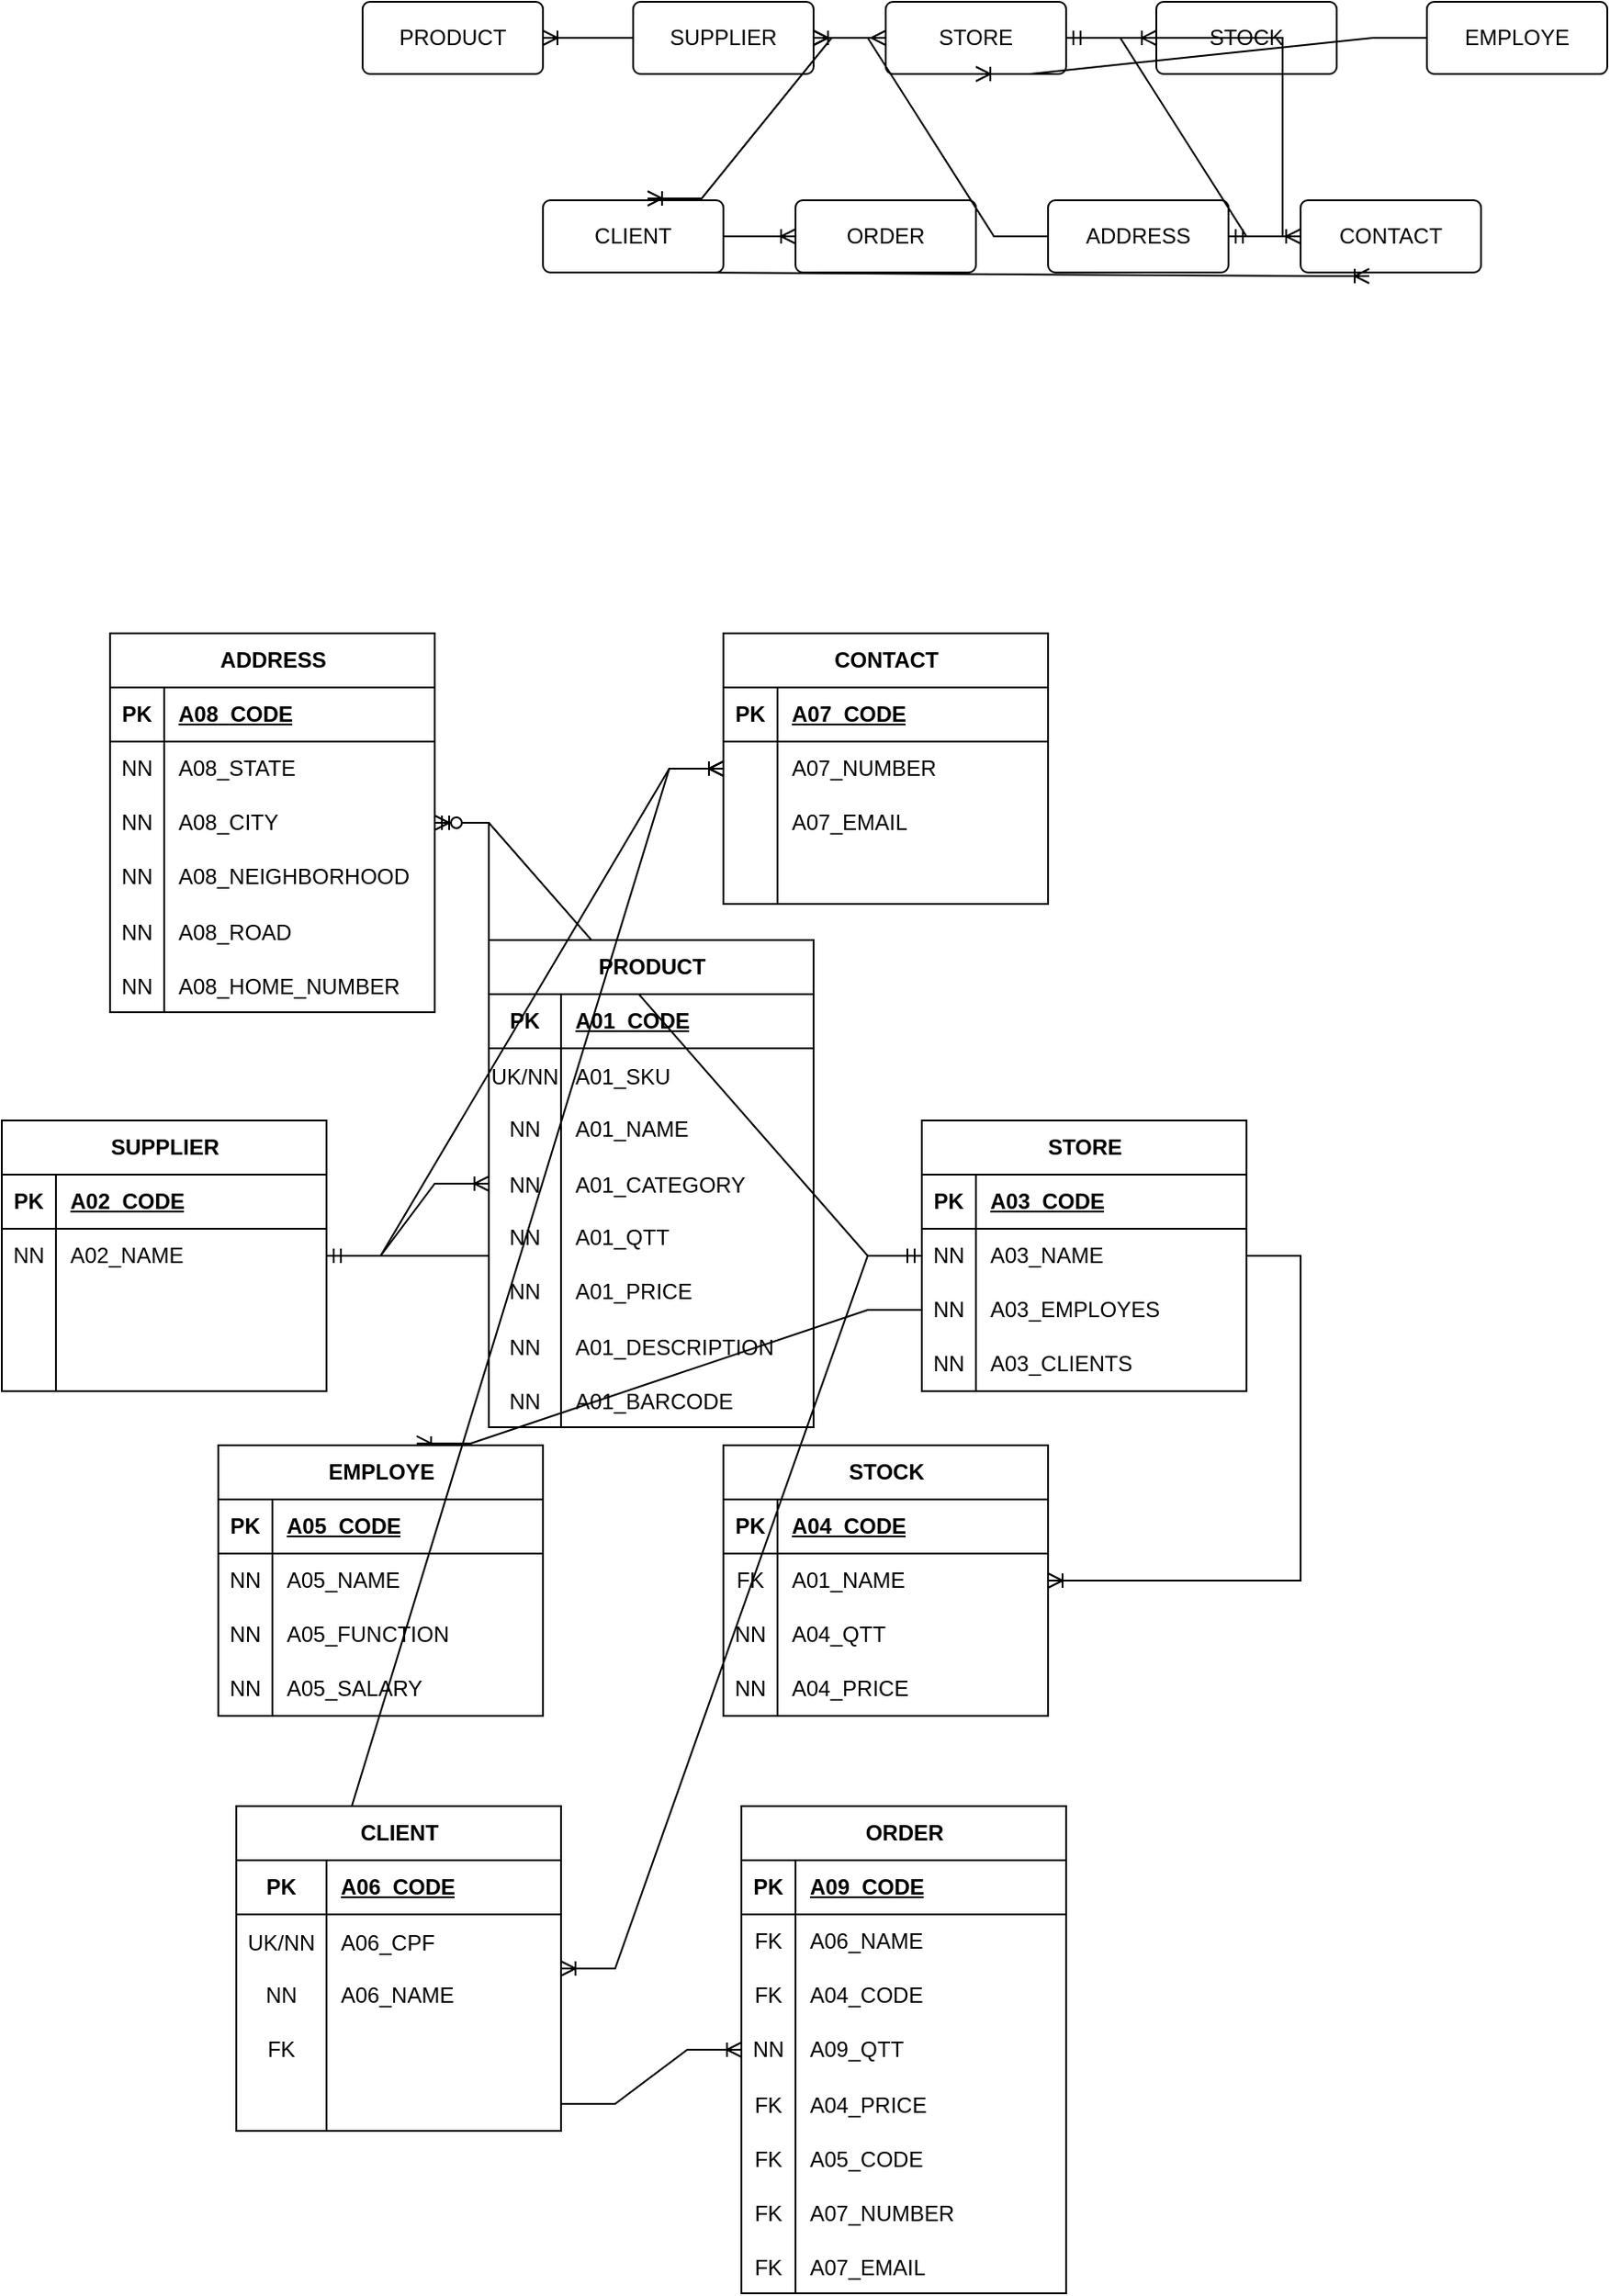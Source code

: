 <mxfile version="22.0.4" type="github">
  <diagram name="Página-1" id="XyE05Acf0DBpwoxp0v-W">
    <mxGraphModel dx="1781" dy="578" grid="1" gridSize="10" guides="1" tooltips="1" connect="1" arrows="1" fold="1" page="1" pageScale="1" pageWidth="827" pageHeight="1169" math="0" shadow="0">
      <root>
        <mxCell id="0" />
        <mxCell id="1" parent="0" />
        <mxCell id="tv2AQJMBTx2ydu_xVkjJ-11" value="ADDRESS" style="rounded=1;arcSize=10;whiteSpace=wrap;html=1;align=center;" parent="1" vertex="1">
          <mxGeometry x="230" y="200" width="100" height="40" as="geometry" />
        </mxCell>
        <mxCell id="tv2AQJMBTx2ydu_xVkjJ-12" value="CONTACT" style="rounded=1;arcSize=10;whiteSpace=wrap;html=1;align=center;" parent="1" vertex="1">
          <mxGeometry x="370" y="200" width="100" height="40" as="geometry" />
        </mxCell>
        <mxCell id="tv2AQJMBTx2ydu_xVkjJ-13" value="ORDER" style="rounded=1;arcSize=10;whiteSpace=wrap;html=1;align=center;" parent="1" vertex="1">
          <mxGeometry x="90" y="200" width="100" height="40" as="geometry" />
        </mxCell>
        <mxCell id="tv2AQJMBTx2ydu_xVkjJ-14" value="CLIENT" style="rounded=1;arcSize=10;whiteSpace=wrap;html=1;align=center;" parent="1" vertex="1">
          <mxGeometry x="-50" y="200" width="100" height="40" as="geometry" />
        </mxCell>
        <mxCell id="tv2AQJMBTx2ydu_xVkjJ-15" value="EMPLOYE" style="rounded=1;arcSize=10;whiteSpace=wrap;html=1;align=center;" parent="1" vertex="1">
          <mxGeometry x="440" y="90" width="100" height="40" as="geometry" />
        </mxCell>
        <mxCell id="tv2AQJMBTx2ydu_xVkjJ-16" value="STOCK" style="rounded=1;arcSize=10;whiteSpace=wrap;html=1;align=center;" parent="1" vertex="1">
          <mxGeometry x="290" y="90" width="100" height="40" as="geometry" />
        </mxCell>
        <mxCell id="tv2AQJMBTx2ydu_xVkjJ-17" value="STORE" style="rounded=1;arcSize=10;whiteSpace=wrap;html=1;align=center;" parent="1" vertex="1">
          <mxGeometry x="140" y="90" width="100" height="40" as="geometry" />
        </mxCell>
        <mxCell id="tv2AQJMBTx2ydu_xVkjJ-18" value="SUPPLIER" style="rounded=1;arcSize=10;whiteSpace=wrap;html=1;align=center;" parent="1" vertex="1">
          <mxGeometry y="90" width="100" height="40" as="geometry" />
        </mxCell>
        <mxCell id="tv2AQJMBTx2ydu_xVkjJ-19" value="PRODUCT" style="rounded=1;arcSize=10;whiteSpace=wrap;html=1;align=center;" parent="1" vertex="1">
          <mxGeometry x="-150" y="90" width="100" height="40" as="geometry" />
        </mxCell>
        <mxCell id="tv2AQJMBTx2ydu_xVkjJ-21" value="" style="edgeStyle=entityRelationEdgeStyle;fontSize=12;html=1;endArrow=ERoneToMany;rounded=0;" parent="1" source="tv2AQJMBTx2ydu_xVkjJ-18" target="tv2AQJMBTx2ydu_xVkjJ-19" edge="1">
          <mxGeometry width="100" height="100" relative="1" as="geometry">
            <mxPoint x="190" y="260" as="sourcePoint" />
            <mxPoint x="290" y="160" as="targetPoint" />
          </mxGeometry>
        </mxCell>
        <mxCell id="tv2AQJMBTx2ydu_xVkjJ-23" value="" style="edgeStyle=entityRelationEdgeStyle;fontSize=12;html=1;endArrow=ERmany;startArrow=ERmany;rounded=0;" parent="1" source="tv2AQJMBTx2ydu_xVkjJ-18" target="tv2AQJMBTx2ydu_xVkjJ-17" edge="1">
          <mxGeometry width="100" height="100" relative="1" as="geometry">
            <mxPoint x="190" y="260" as="sourcePoint" />
            <mxPoint x="290" y="160" as="targetPoint" />
          </mxGeometry>
        </mxCell>
        <mxCell id="tv2AQJMBTx2ydu_xVkjJ-24" value="" style="edgeStyle=entityRelationEdgeStyle;fontSize=12;html=1;endArrow=ERoneToMany;rounded=0;" parent="1" source="tv2AQJMBTx2ydu_xVkjJ-17" target="tv2AQJMBTx2ydu_xVkjJ-16" edge="1">
          <mxGeometry width="100" height="100" relative="1" as="geometry">
            <mxPoint x="190" y="260" as="sourcePoint" />
            <mxPoint x="290" y="160" as="targetPoint" />
          </mxGeometry>
        </mxCell>
        <mxCell id="tv2AQJMBTx2ydu_xVkjJ-25" value="" style="edgeStyle=entityRelationEdgeStyle;fontSize=12;html=1;endArrow=ERoneToMany;rounded=0;entryX=0.5;entryY=1;entryDx=0;entryDy=0;" parent="1" source="tv2AQJMBTx2ydu_xVkjJ-15" target="tv2AQJMBTx2ydu_xVkjJ-17" edge="1">
          <mxGeometry width="100" height="100" relative="1" as="geometry">
            <mxPoint x="190" y="260" as="sourcePoint" />
            <mxPoint x="290" y="160" as="targetPoint" />
            <Array as="points">
              <mxPoint x="180" y="180" />
              <mxPoint x="320" y="140" />
              <mxPoint x="320" y="160" />
              <mxPoint x="410" y="150" />
            </Array>
          </mxGeometry>
        </mxCell>
        <mxCell id="tv2AQJMBTx2ydu_xVkjJ-26" value="" style="edgeStyle=entityRelationEdgeStyle;fontSize=12;html=1;endArrow=ERoneToMany;rounded=0;entryX=0.58;entryY=-0.025;entryDx=0;entryDy=0;entryPerimeter=0;" parent="1" source="tv2AQJMBTx2ydu_xVkjJ-17" target="tv2AQJMBTx2ydu_xVkjJ-14" edge="1">
          <mxGeometry width="100" height="100" relative="1" as="geometry">
            <mxPoint x="90" y="290" as="sourcePoint" />
            <mxPoint x="190" y="190" as="targetPoint" />
          </mxGeometry>
        </mxCell>
        <mxCell id="tv2AQJMBTx2ydu_xVkjJ-27" value="" style="edgeStyle=entityRelationEdgeStyle;fontSize=12;html=1;endArrow=ERoneToMany;rounded=0;" parent="1" source="tv2AQJMBTx2ydu_xVkjJ-14" target="tv2AQJMBTx2ydu_xVkjJ-13" edge="1">
          <mxGeometry width="100" height="100" relative="1" as="geometry">
            <mxPoint x="90" y="290" as="sourcePoint" />
            <mxPoint x="190" y="190" as="targetPoint" />
          </mxGeometry>
        </mxCell>
        <mxCell id="tv2AQJMBTx2ydu_xVkjJ-28" value="" style="edgeStyle=entityRelationEdgeStyle;fontSize=12;html=1;endArrow=ERoneToMany;rounded=0;" parent="1" source="tv2AQJMBTx2ydu_xVkjJ-17" target="tv2AQJMBTx2ydu_xVkjJ-12" edge="1">
          <mxGeometry width="100" height="100" relative="1" as="geometry">
            <mxPoint x="90" y="290" as="sourcePoint" />
            <mxPoint x="190" y="190" as="targetPoint" />
          </mxGeometry>
        </mxCell>
        <mxCell id="tv2AQJMBTx2ydu_xVkjJ-29" value="" style="edgeStyle=entityRelationEdgeStyle;fontSize=12;html=1;endArrow=ERoneToMany;rounded=0;exitX=0.5;exitY=1;exitDx=0;exitDy=0;entryX=0.38;entryY=1.05;entryDx=0;entryDy=0;entryPerimeter=0;" parent="1" source="tv2AQJMBTx2ydu_xVkjJ-14" target="tv2AQJMBTx2ydu_xVkjJ-12" edge="1">
          <mxGeometry width="100" height="100" relative="1" as="geometry">
            <mxPoint x="40" y="350" as="sourcePoint" />
            <mxPoint x="270" y="350" as="targetPoint" />
            <Array as="points">
              <mxPoint x="430" y="230" />
              <mxPoint x="140" y="290" />
            </Array>
          </mxGeometry>
        </mxCell>
        <mxCell id="tv2AQJMBTx2ydu_xVkjJ-31" value="" style="edgeStyle=entityRelationEdgeStyle;fontSize=12;html=1;endArrow=ERmandOne;startArrow=ERmandOne;rounded=0;" parent="1" source="tv2AQJMBTx2ydu_xVkjJ-11" target="tv2AQJMBTx2ydu_xVkjJ-17" edge="1">
          <mxGeometry width="100" height="100" relative="1" as="geometry">
            <mxPoint x="90" y="290" as="sourcePoint" />
            <mxPoint x="190" y="190" as="targetPoint" />
          </mxGeometry>
        </mxCell>
        <mxCell id="tv2AQJMBTx2ydu_xVkjJ-32" value="" style="edgeStyle=entityRelationEdgeStyle;fontSize=12;html=1;endArrow=ERoneToMany;rounded=0;" parent="1" source="tv2AQJMBTx2ydu_xVkjJ-11" target="tv2AQJMBTx2ydu_xVkjJ-18" edge="1">
          <mxGeometry width="100" height="100" relative="1" as="geometry">
            <mxPoint x="100" y="290" as="sourcePoint" />
            <mxPoint x="200" y="190" as="targetPoint" />
          </mxGeometry>
        </mxCell>
        <mxCell id="tv2AQJMBTx2ydu_xVkjJ-46" value="CONTACT" style="shape=table;startSize=30;container=1;collapsible=1;childLayout=tableLayout;fixedRows=1;rowLines=0;fontStyle=1;align=center;resizeLast=1;html=1;" parent="1" vertex="1">
          <mxGeometry x="50" y="440" width="180" height="150" as="geometry" />
        </mxCell>
        <mxCell id="tv2AQJMBTx2ydu_xVkjJ-47" value="" style="shape=tableRow;horizontal=0;startSize=0;swimlaneHead=0;swimlaneBody=0;fillColor=none;collapsible=0;dropTarget=0;points=[[0,0.5],[1,0.5]];portConstraint=eastwest;top=0;left=0;right=0;bottom=1;" parent="tv2AQJMBTx2ydu_xVkjJ-46" vertex="1">
          <mxGeometry y="30" width="180" height="30" as="geometry" />
        </mxCell>
        <mxCell id="tv2AQJMBTx2ydu_xVkjJ-48" value="PK" style="shape=partialRectangle;connectable=0;fillColor=none;top=0;left=0;bottom=0;right=0;fontStyle=1;overflow=hidden;whiteSpace=wrap;html=1;" parent="tv2AQJMBTx2ydu_xVkjJ-47" vertex="1">
          <mxGeometry width="30" height="30" as="geometry">
            <mxRectangle width="30" height="30" as="alternateBounds" />
          </mxGeometry>
        </mxCell>
        <mxCell id="tv2AQJMBTx2ydu_xVkjJ-49" value="A07_CODE" style="shape=partialRectangle;connectable=0;fillColor=none;top=0;left=0;bottom=0;right=0;align=left;spacingLeft=6;fontStyle=5;overflow=hidden;whiteSpace=wrap;html=1;" parent="tv2AQJMBTx2ydu_xVkjJ-47" vertex="1">
          <mxGeometry x="30" width="150" height="30" as="geometry">
            <mxRectangle width="150" height="30" as="alternateBounds" />
          </mxGeometry>
        </mxCell>
        <mxCell id="tv2AQJMBTx2ydu_xVkjJ-50" value="" style="shape=tableRow;horizontal=0;startSize=0;swimlaneHead=0;swimlaneBody=0;fillColor=none;collapsible=0;dropTarget=0;points=[[0,0.5],[1,0.5]];portConstraint=eastwest;top=0;left=0;right=0;bottom=0;" parent="tv2AQJMBTx2ydu_xVkjJ-46" vertex="1">
          <mxGeometry y="60" width="180" height="30" as="geometry" />
        </mxCell>
        <mxCell id="tv2AQJMBTx2ydu_xVkjJ-51" value="" style="shape=partialRectangle;connectable=0;fillColor=none;top=0;left=0;bottom=0;right=0;editable=1;overflow=hidden;whiteSpace=wrap;html=1;" parent="tv2AQJMBTx2ydu_xVkjJ-50" vertex="1">
          <mxGeometry width="30" height="30" as="geometry">
            <mxRectangle width="30" height="30" as="alternateBounds" />
          </mxGeometry>
        </mxCell>
        <mxCell id="tv2AQJMBTx2ydu_xVkjJ-52" value="A07_NUMBER" style="shape=partialRectangle;connectable=0;fillColor=none;top=0;left=0;bottom=0;right=0;align=left;spacingLeft=6;overflow=hidden;whiteSpace=wrap;html=1;" parent="tv2AQJMBTx2ydu_xVkjJ-50" vertex="1">
          <mxGeometry x="30" width="150" height="30" as="geometry">
            <mxRectangle width="150" height="30" as="alternateBounds" />
          </mxGeometry>
        </mxCell>
        <mxCell id="tv2AQJMBTx2ydu_xVkjJ-53" value="" style="shape=tableRow;horizontal=0;startSize=0;swimlaneHead=0;swimlaneBody=0;fillColor=none;collapsible=0;dropTarget=0;points=[[0,0.5],[1,0.5]];portConstraint=eastwest;top=0;left=0;right=0;bottom=0;" parent="tv2AQJMBTx2ydu_xVkjJ-46" vertex="1">
          <mxGeometry y="90" width="180" height="30" as="geometry" />
        </mxCell>
        <mxCell id="tv2AQJMBTx2ydu_xVkjJ-54" value="" style="shape=partialRectangle;connectable=0;fillColor=none;top=0;left=0;bottom=0;right=0;editable=1;overflow=hidden;whiteSpace=wrap;html=1;" parent="tv2AQJMBTx2ydu_xVkjJ-53" vertex="1">
          <mxGeometry width="30" height="30" as="geometry">
            <mxRectangle width="30" height="30" as="alternateBounds" />
          </mxGeometry>
        </mxCell>
        <mxCell id="tv2AQJMBTx2ydu_xVkjJ-55" value="A07_EMAIL" style="shape=partialRectangle;connectable=0;fillColor=none;top=0;left=0;bottom=0;right=0;align=left;spacingLeft=6;overflow=hidden;whiteSpace=wrap;html=1;" parent="tv2AQJMBTx2ydu_xVkjJ-53" vertex="1">
          <mxGeometry x="30" width="150" height="30" as="geometry">
            <mxRectangle width="150" height="30" as="alternateBounds" />
          </mxGeometry>
        </mxCell>
        <mxCell id="tv2AQJMBTx2ydu_xVkjJ-56" value="" style="shape=tableRow;horizontal=0;startSize=0;swimlaneHead=0;swimlaneBody=0;fillColor=none;collapsible=0;dropTarget=0;points=[[0,0.5],[1,0.5]];portConstraint=eastwest;top=0;left=0;right=0;bottom=0;" parent="tv2AQJMBTx2ydu_xVkjJ-46" vertex="1">
          <mxGeometry y="120" width="180" height="30" as="geometry" />
        </mxCell>
        <mxCell id="tv2AQJMBTx2ydu_xVkjJ-57" value="" style="shape=partialRectangle;connectable=0;fillColor=none;top=0;left=0;bottom=0;right=0;editable=1;overflow=hidden;whiteSpace=wrap;html=1;" parent="tv2AQJMBTx2ydu_xVkjJ-56" vertex="1">
          <mxGeometry width="30" height="30" as="geometry">
            <mxRectangle width="30" height="30" as="alternateBounds" />
          </mxGeometry>
        </mxCell>
        <mxCell id="tv2AQJMBTx2ydu_xVkjJ-58" value="" style="shape=partialRectangle;connectable=0;fillColor=none;top=0;left=0;bottom=0;right=0;align=left;spacingLeft=6;overflow=hidden;whiteSpace=wrap;html=1;" parent="tv2AQJMBTx2ydu_xVkjJ-56" vertex="1">
          <mxGeometry x="30" width="150" height="30" as="geometry">
            <mxRectangle width="150" height="30" as="alternateBounds" />
          </mxGeometry>
        </mxCell>
        <mxCell id="x0FscdWrGLUm4tBK2qLl-71" value="" style="edgeStyle=entityRelationEdgeStyle;fontSize=12;html=1;endArrow=ERoneToMany;rounded=0;" parent="1" source="tv2AQJMBTx2ydu_xVkjJ-98" target="tv2AQJMBTx2ydu_xVkjJ-85" edge="1">
          <mxGeometry width="100" height="100" relative="1" as="geometry">
            <mxPoint x="90" y="920" as="sourcePoint" />
            <mxPoint x="190" y="820" as="targetPoint" />
          </mxGeometry>
        </mxCell>
        <mxCell id="x0FscdWrGLUm4tBK2qLl-72" value="" style="edgeStyle=entityRelationEdgeStyle;fontSize=12;html=1;endArrow=ERoneToMany;rounded=0;entryX=0.611;entryY=-0.007;entryDx=0;entryDy=0;entryPerimeter=0;" parent="1" source="tv2AQJMBTx2ydu_xVkjJ-105" target="tv2AQJMBTx2ydu_xVkjJ-72" edge="1">
          <mxGeometry width="100" height="100" relative="1" as="geometry">
            <mxPoint x="90" y="920" as="sourcePoint" />
            <mxPoint x="190" y="820" as="targetPoint" />
            <Array as="points">
              <mxPoint x="210" y="850" />
            </Array>
          </mxGeometry>
        </mxCell>
        <mxCell id="x0FscdWrGLUm4tBK2qLl-74" value="" style="edgeStyle=entityRelationEdgeStyle;fontSize=12;html=1;endArrow=ERoneToMany;startArrow=ERmandOne;rounded=0;" parent="1" source="tv2AQJMBTx2ydu_xVkjJ-111" target="tv2AQJMBTx2ydu_xVkjJ-137" edge="1">
          <mxGeometry width="100" height="100" relative="1" as="geometry">
            <mxPoint y="800" as="sourcePoint" />
            <mxPoint x="100" y="700" as="targetPoint" />
          </mxGeometry>
        </mxCell>
        <mxCell id="x0FscdWrGLUm4tBK2qLl-15" value="ORDER" style="shape=table;startSize=30;container=1;collapsible=1;childLayout=tableLayout;fixedRows=1;rowLines=0;fontStyle=1;align=center;resizeLast=1;html=1;" parent="1" vertex="1">
          <mxGeometry x="60" y="1090" width="180" height="270" as="geometry" />
        </mxCell>
        <mxCell id="x0FscdWrGLUm4tBK2qLl-16" value="" style="shape=tableRow;horizontal=0;startSize=0;swimlaneHead=0;swimlaneBody=0;fillColor=none;collapsible=0;dropTarget=0;points=[[0,0.5],[1,0.5]];portConstraint=eastwest;top=0;left=0;right=0;bottom=1;" parent="x0FscdWrGLUm4tBK2qLl-15" vertex="1">
          <mxGeometry y="30" width="180" height="30" as="geometry" />
        </mxCell>
        <mxCell id="x0FscdWrGLUm4tBK2qLl-17" value="PK" style="shape=partialRectangle;connectable=0;fillColor=none;top=0;left=0;bottom=0;right=0;fontStyle=1;overflow=hidden;whiteSpace=wrap;html=1;" parent="x0FscdWrGLUm4tBK2qLl-16" vertex="1">
          <mxGeometry width="30" height="30" as="geometry">
            <mxRectangle width="30" height="30" as="alternateBounds" />
          </mxGeometry>
        </mxCell>
        <mxCell id="x0FscdWrGLUm4tBK2qLl-18" value="A09_CODE" style="shape=partialRectangle;connectable=0;fillColor=none;top=0;left=0;bottom=0;right=0;align=left;spacingLeft=6;fontStyle=5;overflow=hidden;whiteSpace=wrap;html=1;" parent="x0FscdWrGLUm4tBK2qLl-16" vertex="1">
          <mxGeometry x="30" width="150" height="30" as="geometry">
            <mxRectangle width="150" height="30" as="alternateBounds" />
          </mxGeometry>
        </mxCell>
        <mxCell id="x0FscdWrGLUm4tBK2qLl-19" value="" style="shape=tableRow;horizontal=0;startSize=0;swimlaneHead=0;swimlaneBody=0;fillColor=none;collapsible=0;dropTarget=0;points=[[0,0.5],[1,0.5]];portConstraint=eastwest;top=0;left=0;right=0;bottom=0;" parent="x0FscdWrGLUm4tBK2qLl-15" vertex="1">
          <mxGeometry y="60" width="180" height="30" as="geometry" />
        </mxCell>
        <mxCell id="x0FscdWrGLUm4tBK2qLl-20" value="FK" style="shape=partialRectangle;connectable=0;fillColor=none;top=0;left=0;bottom=0;right=0;editable=1;overflow=hidden;whiteSpace=wrap;html=1;" parent="x0FscdWrGLUm4tBK2qLl-19" vertex="1">
          <mxGeometry width="30" height="30" as="geometry">
            <mxRectangle width="30" height="30" as="alternateBounds" />
          </mxGeometry>
        </mxCell>
        <mxCell id="x0FscdWrGLUm4tBK2qLl-21" value="A06_NAME" style="shape=partialRectangle;connectable=0;fillColor=none;top=0;left=0;bottom=0;right=0;align=left;spacingLeft=6;overflow=hidden;whiteSpace=wrap;html=1;" parent="x0FscdWrGLUm4tBK2qLl-19" vertex="1">
          <mxGeometry x="30" width="150" height="30" as="geometry">
            <mxRectangle width="150" height="30" as="alternateBounds" />
          </mxGeometry>
        </mxCell>
        <mxCell id="x0FscdWrGLUm4tBK2qLl-22" value="" style="shape=tableRow;horizontal=0;startSize=0;swimlaneHead=0;swimlaneBody=0;fillColor=none;collapsible=0;dropTarget=0;points=[[0,0.5],[1,0.5]];portConstraint=eastwest;top=0;left=0;right=0;bottom=0;" parent="x0FscdWrGLUm4tBK2qLl-15" vertex="1">
          <mxGeometry y="90" width="180" height="30" as="geometry" />
        </mxCell>
        <mxCell id="x0FscdWrGLUm4tBK2qLl-23" value="FK" style="shape=partialRectangle;connectable=0;fillColor=none;top=0;left=0;bottom=0;right=0;editable=1;overflow=hidden;whiteSpace=wrap;html=1;" parent="x0FscdWrGLUm4tBK2qLl-22" vertex="1">
          <mxGeometry width="30" height="30" as="geometry">
            <mxRectangle width="30" height="30" as="alternateBounds" />
          </mxGeometry>
        </mxCell>
        <mxCell id="x0FscdWrGLUm4tBK2qLl-24" value="A04_CODE" style="shape=partialRectangle;connectable=0;fillColor=none;top=0;left=0;bottom=0;right=0;align=left;spacingLeft=6;overflow=hidden;whiteSpace=wrap;html=1;" parent="x0FscdWrGLUm4tBK2qLl-22" vertex="1">
          <mxGeometry x="30" width="150" height="30" as="geometry">
            <mxRectangle width="150" height="30" as="alternateBounds" />
          </mxGeometry>
        </mxCell>
        <mxCell id="x0FscdWrGLUm4tBK2qLl-25" value="" style="shape=tableRow;horizontal=0;startSize=0;swimlaneHead=0;swimlaneBody=0;fillColor=none;collapsible=0;dropTarget=0;points=[[0,0.5],[1,0.5]];portConstraint=eastwest;top=0;left=0;right=0;bottom=0;" parent="x0FscdWrGLUm4tBK2qLl-15" vertex="1">
          <mxGeometry y="120" width="180" height="30" as="geometry" />
        </mxCell>
        <mxCell id="x0FscdWrGLUm4tBK2qLl-26" value="NN" style="shape=partialRectangle;connectable=0;fillColor=none;top=0;left=0;bottom=0;right=0;editable=1;overflow=hidden;whiteSpace=wrap;html=1;" parent="x0FscdWrGLUm4tBK2qLl-25" vertex="1">
          <mxGeometry width="30" height="30" as="geometry">
            <mxRectangle width="30" height="30" as="alternateBounds" />
          </mxGeometry>
        </mxCell>
        <mxCell id="x0FscdWrGLUm4tBK2qLl-27" value="A09_QTT" style="shape=partialRectangle;connectable=0;fillColor=none;top=0;left=0;bottom=0;right=0;align=left;spacingLeft=6;overflow=hidden;whiteSpace=wrap;html=1;" parent="x0FscdWrGLUm4tBK2qLl-25" vertex="1">
          <mxGeometry x="30" width="150" height="30" as="geometry">
            <mxRectangle width="150" height="30" as="alternateBounds" />
          </mxGeometry>
        </mxCell>
        <mxCell id="x0FscdWrGLUm4tBK2qLl-29" value="" style="shape=tableRow;horizontal=0;startSize=0;swimlaneHead=0;swimlaneBody=0;fillColor=none;collapsible=0;dropTarget=0;points=[[0,0.5],[1,0.5]];portConstraint=eastwest;top=0;left=0;right=0;bottom=0;" parent="x0FscdWrGLUm4tBK2qLl-15" vertex="1">
          <mxGeometry y="150" width="180" height="30" as="geometry" />
        </mxCell>
        <mxCell id="x0FscdWrGLUm4tBK2qLl-30" value="FK" style="shape=partialRectangle;connectable=0;fillColor=none;top=0;left=0;bottom=0;right=0;editable=1;overflow=hidden;" parent="x0FscdWrGLUm4tBK2qLl-29" vertex="1">
          <mxGeometry width="30" height="30" as="geometry">
            <mxRectangle width="30" height="30" as="alternateBounds" />
          </mxGeometry>
        </mxCell>
        <mxCell id="x0FscdWrGLUm4tBK2qLl-31" value="A04_PRICE" style="shape=partialRectangle;connectable=0;fillColor=none;top=0;left=0;bottom=0;right=0;align=left;spacingLeft=6;overflow=hidden;" parent="x0FscdWrGLUm4tBK2qLl-29" vertex="1">
          <mxGeometry x="30" width="150" height="30" as="geometry">
            <mxRectangle width="150" height="30" as="alternateBounds" />
          </mxGeometry>
        </mxCell>
        <mxCell id="x0FscdWrGLUm4tBK2qLl-50" value="" style="shape=tableRow;horizontal=0;startSize=0;swimlaneHead=0;swimlaneBody=0;fillColor=none;collapsible=0;dropTarget=0;points=[[0,0.5],[1,0.5]];portConstraint=eastwest;top=0;left=0;right=0;bottom=0;" parent="x0FscdWrGLUm4tBK2qLl-15" vertex="1">
          <mxGeometry y="180" width="180" height="30" as="geometry" />
        </mxCell>
        <mxCell id="x0FscdWrGLUm4tBK2qLl-51" value="FK" style="shape=partialRectangle;connectable=0;fillColor=none;top=0;left=0;bottom=0;right=0;editable=1;overflow=hidden;" parent="x0FscdWrGLUm4tBK2qLl-50" vertex="1">
          <mxGeometry width="30" height="30" as="geometry">
            <mxRectangle width="30" height="30" as="alternateBounds" />
          </mxGeometry>
        </mxCell>
        <mxCell id="x0FscdWrGLUm4tBK2qLl-52" value="A05_CODE" style="shape=partialRectangle;connectable=0;fillColor=none;top=0;left=0;bottom=0;right=0;align=left;spacingLeft=6;overflow=hidden;" parent="x0FscdWrGLUm4tBK2qLl-50" vertex="1">
          <mxGeometry x="30" width="150" height="30" as="geometry">
            <mxRectangle width="150" height="30" as="alternateBounds" />
          </mxGeometry>
        </mxCell>
        <mxCell id="x0FscdWrGLUm4tBK2qLl-33" value="" style="shape=tableRow;horizontal=0;startSize=0;swimlaneHead=0;swimlaneBody=0;fillColor=none;collapsible=0;dropTarget=0;points=[[0,0.5],[1,0.5]];portConstraint=eastwest;top=0;left=0;right=0;bottom=0;" parent="x0FscdWrGLUm4tBK2qLl-15" vertex="1">
          <mxGeometry y="210" width="180" height="30" as="geometry" />
        </mxCell>
        <mxCell id="x0FscdWrGLUm4tBK2qLl-34" value="FK" style="shape=partialRectangle;connectable=0;fillColor=none;top=0;left=0;bottom=0;right=0;editable=1;overflow=hidden;" parent="x0FscdWrGLUm4tBK2qLl-33" vertex="1">
          <mxGeometry width="30" height="30" as="geometry">
            <mxRectangle width="30" height="30" as="alternateBounds" />
          </mxGeometry>
        </mxCell>
        <mxCell id="x0FscdWrGLUm4tBK2qLl-35" value="A07_NUMBER" style="shape=partialRectangle;connectable=0;fillColor=none;top=0;left=0;bottom=0;right=0;align=left;spacingLeft=6;overflow=hidden;" parent="x0FscdWrGLUm4tBK2qLl-33" vertex="1">
          <mxGeometry x="30" width="150" height="30" as="geometry">
            <mxRectangle width="150" height="30" as="alternateBounds" />
          </mxGeometry>
        </mxCell>
        <mxCell id="x0FscdWrGLUm4tBK2qLl-37" value="" style="shape=tableRow;horizontal=0;startSize=0;swimlaneHead=0;swimlaneBody=0;fillColor=none;collapsible=0;dropTarget=0;points=[[0,0.5],[1,0.5]];portConstraint=eastwest;top=0;left=0;right=0;bottom=0;" parent="x0FscdWrGLUm4tBK2qLl-15" vertex="1">
          <mxGeometry y="240" width="180" height="30" as="geometry" />
        </mxCell>
        <mxCell id="x0FscdWrGLUm4tBK2qLl-38" value="FK" style="shape=partialRectangle;connectable=0;fillColor=none;top=0;left=0;bottom=0;right=0;editable=1;overflow=hidden;" parent="x0FscdWrGLUm4tBK2qLl-37" vertex="1">
          <mxGeometry width="30" height="30" as="geometry">
            <mxRectangle width="30" height="30" as="alternateBounds" />
          </mxGeometry>
        </mxCell>
        <mxCell id="x0FscdWrGLUm4tBK2qLl-39" value="A07_EMAIL" style="shape=partialRectangle;connectable=0;fillColor=none;top=0;left=0;bottom=0;right=0;align=left;spacingLeft=6;overflow=hidden;" parent="x0FscdWrGLUm4tBK2qLl-37" vertex="1">
          <mxGeometry x="30" width="150" height="30" as="geometry">
            <mxRectangle width="150" height="30" as="alternateBounds" />
          </mxGeometry>
        </mxCell>
        <mxCell id="tv2AQJMBTx2ydu_xVkjJ-59" value="CLIENT" style="shape=table;startSize=30;container=1;collapsible=1;childLayout=tableLayout;fixedRows=1;rowLines=0;fontStyle=1;align=center;resizeLast=1;html=1;" parent="1" vertex="1">
          <mxGeometry x="-220" y="1090" width="180" height="180" as="geometry" />
        </mxCell>
        <mxCell id="tv2AQJMBTx2ydu_xVkjJ-60" value="" style="shape=tableRow;horizontal=0;startSize=0;swimlaneHead=0;swimlaneBody=0;fillColor=none;collapsible=0;dropTarget=0;points=[[0,0.5],[1,0.5]];portConstraint=eastwest;top=0;left=0;right=0;bottom=1;" parent="tv2AQJMBTx2ydu_xVkjJ-59" vertex="1">
          <mxGeometry y="30" width="180" height="30" as="geometry" />
        </mxCell>
        <mxCell id="tv2AQJMBTx2ydu_xVkjJ-61" value="PK" style="shape=partialRectangle;connectable=0;fillColor=none;top=0;left=0;bottom=0;right=0;fontStyle=1;overflow=hidden;whiteSpace=wrap;html=1;" parent="tv2AQJMBTx2ydu_xVkjJ-60" vertex="1">
          <mxGeometry width="50" height="30" as="geometry">
            <mxRectangle width="50" height="30" as="alternateBounds" />
          </mxGeometry>
        </mxCell>
        <mxCell id="tv2AQJMBTx2ydu_xVkjJ-62" value="A06_CODE" style="shape=partialRectangle;connectable=0;fillColor=none;top=0;left=0;bottom=0;right=0;align=left;spacingLeft=6;fontStyle=5;overflow=hidden;whiteSpace=wrap;html=1;" parent="tv2AQJMBTx2ydu_xVkjJ-60" vertex="1">
          <mxGeometry x="50" width="130" height="30" as="geometry">
            <mxRectangle width="130" height="30" as="alternateBounds" />
          </mxGeometry>
        </mxCell>
        <mxCell id="x0FscdWrGLUm4tBK2qLl-45" value="" style="shape=tableRow;horizontal=0;startSize=0;swimlaneHead=0;swimlaneBody=0;fillColor=none;collapsible=0;dropTarget=0;points=[[0,0.5],[1,0.5]];portConstraint=eastwest;top=0;left=0;right=0;bottom=0;" parent="tv2AQJMBTx2ydu_xVkjJ-59" vertex="1">
          <mxGeometry y="60" width="180" height="30" as="geometry" />
        </mxCell>
        <mxCell id="x0FscdWrGLUm4tBK2qLl-46" value="UK/NN" style="shape=partialRectangle;connectable=0;fillColor=none;top=0;left=0;bottom=0;right=0;editable=1;overflow=hidden;" parent="x0FscdWrGLUm4tBK2qLl-45" vertex="1">
          <mxGeometry width="50" height="30" as="geometry">
            <mxRectangle width="50" height="30" as="alternateBounds" />
          </mxGeometry>
        </mxCell>
        <mxCell id="x0FscdWrGLUm4tBK2qLl-47" value="A06_CPF" style="shape=partialRectangle;connectable=0;fillColor=none;top=0;left=0;bottom=0;right=0;align=left;spacingLeft=6;overflow=hidden;" parent="x0FscdWrGLUm4tBK2qLl-45" vertex="1">
          <mxGeometry x="50" width="130" height="30" as="geometry">
            <mxRectangle width="130" height="30" as="alternateBounds" />
          </mxGeometry>
        </mxCell>
        <mxCell id="tv2AQJMBTx2ydu_xVkjJ-63" value="" style="shape=tableRow;horizontal=0;startSize=0;swimlaneHead=0;swimlaneBody=0;fillColor=none;collapsible=0;dropTarget=0;points=[[0,0.5],[1,0.5]];portConstraint=eastwest;top=0;left=0;right=0;bottom=0;" parent="tv2AQJMBTx2ydu_xVkjJ-59" vertex="1">
          <mxGeometry y="90" width="180" height="30" as="geometry" />
        </mxCell>
        <mxCell id="tv2AQJMBTx2ydu_xVkjJ-64" value="NN" style="shape=partialRectangle;connectable=0;fillColor=none;top=0;left=0;bottom=0;right=0;editable=1;overflow=hidden;whiteSpace=wrap;html=1;" parent="tv2AQJMBTx2ydu_xVkjJ-63" vertex="1">
          <mxGeometry width="50" height="30" as="geometry">
            <mxRectangle width="50" height="30" as="alternateBounds" />
          </mxGeometry>
        </mxCell>
        <mxCell id="tv2AQJMBTx2ydu_xVkjJ-65" value="A06_NAME" style="shape=partialRectangle;connectable=0;fillColor=none;top=0;left=0;bottom=0;right=0;align=left;spacingLeft=6;overflow=hidden;whiteSpace=wrap;html=1;" parent="tv2AQJMBTx2ydu_xVkjJ-63" vertex="1">
          <mxGeometry x="50" width="130" height="30" as="geometry">
            <mxRectangle width="130" height="30" as="alternateBounds" />
          </mxGeometry>
        </mxCell>
        <mxCell id="tv2AQJMBTx2ydu_xVkjJ-66" value="" style="shape=tableRow;horizontal=0;startSize=0;swimlaneHead=0;swimlaneBody=0;fillColor=none;collapsible=0;dropTarget=0;points=[[0,0.5],[1,0.5]];portConstraint=eastwest;top=0;left=0;right=0;bottom=0;" parent="tv2AQJMBTx2ydu_xVkjJ-59" vertex="1">
          <mxGeometry y="120" width="180" height="30" as="geometry" />
        </mxCell>
        <mxCell id="tv2AQJMBTx2ydu_xVkjJ-67" value="FK" style="shape=partialRectangle;connectable=0;fillColor=none;top=0;left=0;bottom=0;right=0;editable=1;overflow=hidden;whiteSpace=wrap;html=1;" parent="tv2AQJMBTx2ydu_xVkjJ-66" vertex="1">
          <mxGeometry width="50" height="30" as="geometry">
            <mxRectangle width="50" height="30" as="alternateBounds" />
          </mxGeometry>
        </mxCell>
        <mxCell id="tv2AQJMBTx2ydu_xVkjJ-68" value="" style="shape=partialRectangle;connectable=0;fillColor=none;top=0;left=0;bottom=0;right=0;align=left;spacingLeft=6;overflow=hidden;whiteSpace=wrap;html=1;" parent="tv2AQJMBTx2ydu_xVkjJ-66" vertex="1">
          <mxGeometry x="50" width="130" height="30" as="geometry">
            <mxRectangle width="130" height="30" as="alternateBounds" />
          </mxGeometry>
        </mxCell>
        <mxCell id="tv2AQJMBTx2ydu_xVkjJ-69" value="" style="shape=tableRow;horizontal=0;startSize=0;swimlaneHead=0;swimlaneBody=0;fillColor=none;collapsible=0;dropTarget=0;points=[[0,0.5],[1,0.5]];portConstraint=eastwest;top=0;left=0;right=0;bottom=0;" parent="tv2AQJMBTx2ydu_xVkjJ-59" vertex="1">
          <mxGeometry y="150" width="180" height="30" as="geometry" />
        </mxCell>
        <mxCell id="tv2AQJMBTx2ydu_xVkjJ-70" value="" style="shape=partialRectangle;connectable=0;fillColor=none;top=0;left=0;bottom=0;right=0;editable=1;overflow=hidden;whiteSpace=wrap;html=1;" parent="tv2AQJMBTx2ydu_xVkjJ-69" vertex="1">
          <mxGeometry width="50" height="30" as="geometry">
            <mxRectangle width="50" height="30" as="alternateBounds" />
          </mxGeometry>
        </mxCell>
        <mxCell id="tv2AQJMBTx2ydu_xVkjJ-71" value="" style="shape=partialRectangle;connectable=0;fillColor=none;top=0;left=0;bottom=0;right=0;align=left;spacingLeft=6;overflow=hidden;whiteSpace=wrap;html=1;" parent="tv2AQJMBTx2ydu_xVkjJ-69" vertex="1">
          <mxGeometry x="50" width="130" height="30" as="geometry">
            <mxRectangle width="130" height="30" as="alternateBounds" />
          </mxGeometry>
        </mxCell>
        <mxCell id="x0FscdWrGLUm4tBK2qLl-75" value="" style="edgeStyle=entityRelationEdgeStyle;fontSize=12;html=1;endArrow=ERmandOne;startArrow=ERmandOne;rounded=0;" parent="1" source="tv2AQJMBTx2ydu_xVkjJ-150" target="tv2AQJMBTx2ydu_xVkjJ-98" edge="1">
          <mxGeometry width="100" height="100" relative="1" as="geometry">
            <mxPoint x="70" y="1040" as="sourcePoint" />
            <mxPoint x="170" y="940" as="targetPoint" />
          </mxGeometry>
        </mxCell>
        <mxCell id="tv2AQJMBTx2ydu_xVkjJ-85" value="STOCK" style="shape=table;startSize=30;container=1;collapsible=1;childLayout=tableLayout;fixedRows=1;rowLines=0;fontStyle=1;align=center;resizeLast=1;html=1;" parent="1" vertex="1">
          <mxGeometry x="50" y="890" width="180" height="150" as="geometry" />
        </mxCell>
        <mxCell id="tv2AQJMBTx2ydu_xVkjJ-86" value="" style="shape=tableRow;horizontal=0;startSize=0;swimlaneHead=0;swimlaneBody=0;fillColor=none;collapsible=0;dropTarget=0;points=[[0,0.5],[1,0.5]];portConstraint=eastwest;top=0;left=0;right=0;bottom=1;" parent="tv2AQJMBTx2ydu_xVkjJ-85" vertex="1">
          <mxGeometry y="30" width="180" height="30" as="geometry" />
        </mxCell>
        <mxCell id="tv2AQJMBTx2ydu_xVkjJ-87" value="PK" style="shape=partialRectangle;connectable=0;fillColor=none;top=0;left=0;bottom=0;right=0;fontStyle=1;overflow=hidden;whiteSpace=wrap;html=1;" parent="tv2AQJMBTx2ydu_xVkjJ-86" vertex="1">
          <mxGeometry width="30" height="30" as="geometry">
            <mxRectangle width="30" height="30" as="alternateBounds" />
          </mxGeometry>
        </mxCell>
        <mxCell id="tv2AQJMBTx2ydu_xVkjJ-88" value="A04_CODE" style="shape=partialRectangle;connectable=0;fillColor=none;top=0;left=0;bottom=0;right=0;align=left;spacingLeft=6;fontStyle=5;overflow=hidden;whiteSpace=wrap;html=1;" parent="tv2AQJMBTx2ydu_xVkjJ-86" vertex="1">
          <mxGeometry x="30" width="150" height="30" as="geometry">
            <mxRectangle width="150" height="30" as="alternateBounds" />
          </mxGeometry>
        </mxCell>
        <mxCell id="tv2AQJMBTx2ydu_xVkjJ-89" value="" style="shape=tableRow;horizontal=0;startSize=0;swimlaneHead=0;swimlaneBody=0;fillColor=none;collapsible=0;dropTarget=0;points=[[0,0.5],[1,0.5]];portConstraint=eastwest;top=0;left=0;right=0;bottom=0;" parent="tv2AQJMBTx2ydu_xVkjJ-85" vertex="1">
          <mxGeometry y="60" width="180" height="30" as="geometry" />
        </mxCell>
        <mxCell id="tv2AQJMBTx2ydu_xVkjJ-90" value="FK" style="shape=partialRectangle;connectable=0;fillColor=none;top=0;left=0;bottom=0;right=0;editable=1;overflow=hidden;whiteSpace=wrap;html=1;" parent="tv2AQJMBTx2ydu_xVkjJ-89" vertex="1">
          <mxGeometry width="30" height="30" as="geometry">
            <mxRectangle width="30" height="30" as="alternateBounds" />
          </mxGeometry>
        </mxCell>
        <mxCell id="tv2AQJMBTx2ydu_xVkjJ-91" value="A01_NAME" style="shape=partialRectangle;connectable=0;fillColor=none;top=0;left=0;bottom=0;right=0;align=left;spacingLeft=6;overflow=hidden;whiteSpace=wrap;html=1;" parent="tv2AQJMBTx2ydu_xVkjJ-89" vertex="1">
          <mxGeometry x="30" width="150" height="30" as="geometry">
            <mxRectangle width="150" height="30" as="alternateBounds" />
          </mxGeometry>
        </mxCell>
        <mxCell id="tv2AQJMBTx2ydu_xVkjJ-92" value="" style="shape=tableRow;horizontal=0;startSize=0;swimlaneHead=0;swimlaneBody=0;fillColor=none;collapsible=0;dropTarget=0;points=[[0,0.5],[1,0.5]];portConstraint=eastwest;top=0;left=0;right=0;bottom=0;" parent="tv2AQJMBTx2ydu_xVkjJ-85" vertex="1">
          <mxGeometry y="90" width="180" height="30" as="geometry" />
        </mxCell>
        <mxCell id="tv2AQJMBTx2ydu_xVkjJ-93" value="NN" style="shape=partialRectangle;connectable=0;fillColor=none;top=0;left=0;bottom=0;right=0;editable=1;overflow=hidden;whiteSpace=wrap;html=1;" parent="tv2AQJMBTx2ydu_xVkjJ-92" vertex="1">
          <mxGeometry width="30" height="30" as="geometry">
            <mxRectangle width="30" height="30" as="alternateBounds" />
          </mxGeometry>
        </mxCell>
        <mxCell id="tv2AQJMBTx2ydu_xVkjJ-94" value="A04_QTT" style="shape=partialRectangle;connectable=0;fillColor=none;top=0;left=0;bottom=0;right=0;align=left;spacingLeft=6;overflow=hidden;whiteSpace=wrap;html=1;" parent="tv2AQJMBTx2ydu_xVkjJ-92" vertex="1">
          <mxGeometry x="30" width="150" height="30" as="geometry">
            <mxRectangle width="150" height="30" as="alternateBounds" />
          </mxGeometry>
        </mxCell>
        <mxCell id="tv2AQJMBTx2ydu_xVkjJ-95" value="" style="shape=tableRow;horizontal=0;startSize=0;swimlaneHead=0;swimlaneBody=0;fillColor=none;collapsible=0;dropTarget=0;points=[[0,0.5],[1,0.5]];portConstraint=eastwest;top=0;left=0;right=0;bottom=0;" parent="tv2AQJMBTx2ydu_xVkjJ-85" vertex="1">
          <mxGeometry y="120" width="180" height="30" as="geometry" />
        </mxCell>
        <mxCell id="tv2AQJMBTx2ydu_xVkjJ-96" value="NN" style="shape=partialRectangle;connectable=0;fillColor=none;top=0;left=0;bottom=0;right=0;editable=1;overflow=hidden;whiteSpace=wrap;html=1;" parent="tv2AQJMBTx2ydu_xVkjJ-95" vertex="1">
          <mxGeometry width="30" height="30" as="geometry">
            <mxRectangle width="30" height="30" as="alternateBounds" />
          </mxGeometry>
        </mxCell>
        <mxCell id="tv2AQJMBTx2ydu_xVkjJ-97" value="A04_PRICE" style="shape=partialRectangle;connectable=0;fillColor=none;top=0;left=0;bottom=0;right=0;align=left;spacingLeft=6;overflow=hidden;whiteSpace=wrap;html=1;" parent="tv2AQJMBTx2ydu_xVkjJ-95" vertex="1">
          <mxGeometry x="30" width="150" height="30" as="geometry">
            <mxRectangle width="150" height="30" as="alternateBounds" />
          </mxGeometry>
        </mxCell>
        <mxCell id="tv2AQJMBTx2ydu_xVkjJ-98" value="STORE" style="shape=table;startSize=30;container=1;collapsible=1;childLayout=tableLayout;fixedRows=1;rowLines=0;fontStyle=1;align=center;resizeLast=1;html=1;" parent="1" vertex="1">
          <mxGeometry x="160" y="710" width="180" height="150" as="geometry" />
        </mxCell>
        <mxCell id="tv2AQJMBTx2ydu_xVkjJ-99" value="" style="shape=tableRow;horizontal=0;startSize=0;swimlaneHead=0;swimlaneBody=0;fillColor=none;collapsible=0;dropTarget=0;points=[[0,0.5],[1,0.5]];portConstraint=eastwest;top=0;left=0;right=0;bottom=1;" parent="tv2AQJMBTx2ydu_xVkjJ-98" vertex="1">
          <mxGeometry y="30" width="180" height="30" as="geometry" />
        </mxCell>
        <mxCell id="tv2AQJMBTx2ydu_xVkjJ-100" value="PK" style="shape=partialRectangle;connectable=0;fillColor=none;top=0;left=0;bottom=0;right=0;fontStyle=1;overflow=hidden;whiteSpace=wrap;html=1;" parent="tv2AQJMBTx2ydu_xVkjJ-99" vertex="1">
          <mxGeometry width="30" height="30" as="geometry">
            <mxRectangle width="30" height="30" as="alternateBounds" />
          </mxGeometry>
        </mxCell>
        <mxCell id="tv2AQJMBTx2ydu_xVkjJ-101" value="A03_CODE" style="shape=partialRectangle;connectable=0;fillColor=none;top=0;left=0;bottom=0;right=0;align=left;spacingLeft=6;fontStyle=5;overflow=hidden;whiteSpace=wrap;html=1;" parent="tv2AQJMBTx2ydu_xVkjJ-99" vertex="1">
          <mxGeometry x="30" width="150" height="30" as="geometry">
            <mxRectangle width="150" height="30" as="alternateBounds" />
          </mxGeometry>
        </mxCell>
        <mxCell id="tv2AQJMBTx2ydu_xVkjJ-102" value="" style="shape=tableRow;horizontal=0;startSize=0;swimlaneHead=0;swimlaneBody=0;fillColor=none;collapsible=0;dropTarget=0;points=[[0,0.5],[1,0.5]];portConstraint=eastwest;top=0;left=0;right=0;bottom=0;" parent="tv2AQJMBTx2ydu_xVkjJ-98" vertex="1">
          <mxGeometry y="60" width="180" height="30" as="geometry" />
        </mxCell>
        <mxCell id="tv2AQJMBTx2ydu_xVkjJ-103" value="NN" style="shape=partialRectangle;connectable=0;fillColor=none;top=0;left=0;bottom=0;right=0;editable=1;overflow=hidden;whiteSpace=wrap;html=1;" parent="tv2AQJMBTx2ydu_xVkjJ-102" vertex="1">
          <mxGeometry width="30" height="30" as="geometry">
            <mxRectangle width="30" height="30" as="alternateBounds" />
          </mxGeometry>
        </mxCell>
        <mxCell id="tv2AQJMBTx2ydu_xVkjJ-104" value="A03_NAME&lt;br&gt;" style="shape=partialRectangle;connectable=0;fillColor=none;top=0;left=0;bottom=0;right=0;align=left;spacingLeft=6;overflow=hidden;whiteSpace=wrap;html=1;" parent="tv2AQJMBTx2ydu_xVkjJ-102" vertex="1">
          <mxGeometry x="30" width="150" height="30" as="geometry">
            <mxRectangle width="150" height="30" as="alternateBounds" />
          </mxGeometry>
        </mxCell>
        <mxCell id="tv2AQJMBTx2ydu_xVkjJ-105" value="" style="shape=tableRow;horizontal=0;startSize=0;swimlaneHead=0;swimlaneBody=0;fillColor=none;collapsible=0;dropTarget=0;points=[[0,0.5],[1,0.5]];portConstraint=eastwest;top=0;left=0;right=0;bottom=0;" parent="tv2AQJMBTx2ydu_xVkjJ-98" vertex="1">
          <mxGeometry y="90" width="180" height="30" as="geometry" />
        </mxCell>
        <mxCell id="tv2AQJMBTx2ydu_xVkjJ-106" value="NN" style="shape=partialRectangle;connectable=0;fillColor=none;top=0;left=0;bottom=0;right=0;editable=1;overflow=hidden;whiteSpace=wrap;html=1;" parent="tv2AQJMBTx2ydu_xVkjJ-105" vertex="1">
          <mxGeometry width="30" height="30" as="geometry">
            <mxRectangle width="30" height="30" as="alternateBounds" />
          </mxGeometry>
        </mxCell>
        <mxCell id="tv2AQJMBTx2ydu_xVkjJ-107" value="A03_EMPLOYES" style="shape=partialRectangle;connectable=0;fillColor=none;top=0;left=0;bottom=0;right=0;align=left;spacingLeft=6;overflow=hidden;whiteSpace=wrap;html=1;" parent="tv2AQJMBTx2ydu_xVkjJ-105" vertex="1">
          <mxGeometry x="30" width="150" height="30" as="geometry">
            <mxRectangle width="150" height="30" as="alternateBounds" />
          </mxGeometry>
        </mxCell>
        <mxCell id="tv2AQJMBTx2ydu_xVkjJ-108" value="" style="shape=tableRow;horizontal=0;startSize=0;swimlaneHead=0;swimlaneBody=0;fillColor=none;collapsible=0;dropTarget=0;points=[[0,0.5],[1,0.5]];portConstraint=eastwest;top=0;left=0;right=0;bottom=0;" parent="tv2AQJMBTx2ydu_xVkjJ-98" vertex="1">
          <mxGeometry y="120" width="180" height="30" as="geometry" />
        </mxCell>
        <mxCell id="tv2AQJMBTx2ydu_xVkjJ-109" value="NN" style="shape=partialRectangle;connectable=0;fillColor=none;top=0;left=0;bottom=0;right=0;editable=1;overflow=hidden;whiteSpace=wrap;html=1;" parent="tv2AQJMBTx2ydu_xVkjJ-108" vertex="1">
          <mxGeometry width="30" height="30" as="geometry">
            <mxRectangle width="30" height="30" as="alternateBounds" />
          </mxGeometry>
        </mxCell>
        <mxCell id="tv2AQJMBTx2ydu_xVkjJ-110" value="A03_CLIENTS" style="shape=partialRectangle;connectable=0;fillColor=none;top=0;left=0;bottom=0;right=0;align=left;spacingLeft=6;overflow=hidden;whiteSpace=wrap;html=1;" parent="tv2AQJMBTx2ydu_xVkjJ-108" vertex="1">
          <mxGeometry x="30" width="150" height="30" as="geometry">
            <mxRectangle width="150" height="30" as="alternateBounds" />
          </mxGeometry>
        </mxCell>
        <mxCell id="tv2AQJMBTx2ydu_xVkjJ-137" value="PRODUCT" style="shape=table;startSize=30;container=1;collapsible=1;childLayout=tableLayout;fixedRows=1;rowLines=0;fontStyle=1;align=center;resizeLast=1;html=1;" parent="1" vertex="1">
          <mxGeometry x="-80" y="610" width="180" height="270" as="geometry" />
        </mxCell>
        <mxCell id="tv2AQJMBTx2ydu_xVkjJ-138" value="" style="shape=tableRow;horizontal=0;startSize=0;swimlaneHead=0;swimlaneBody=0;fillColor=none;collapsible=0;dropTarget=0;points=[[0,0.5],[1,0.5]];portConstraint=eastwest;top=0;left=0;right=0;bottom=1;" parent="tv2AQJMBTx2ydu_xVkjJ-137" vertex="1">
          <mxGeometry y="30" width="180" height="30" as="geometry" />
        </mxCell>
        <mxCell id="tv2AQJMBTx2ydu_xVkjJ-139" value="PK" style="shape=partialRectangle;connectable=0;fillColor=none;top=0;left=0;bottom=0;right=0;fontStyle=1;overflow=hidden;whiteSpace=wrap;html=1;" parent="tv2AQJMBTx2ydu_xVkjJ-138" vertex="1">
          <mxGeometry width="40" height="30" as="geometry">
            <mxRectangle width="40" height="30" as="alternateBounds" />
          </mxGeometry>
        </mxCell>
        <mxCell id="tv2AQJMBTx2ydu_xVkjJ-140" value="A01_CODE" style="shape=partialRectangle;connectable=0;fillColor=none;top=0;left=0;bottom=0;right=0;align=left;spacingLeft=6;fontStyle=5;overflow=hidden;whiteSpace=wrap;html=1;" parent="tv2AQJMBTx2ydu_xVkjJ-138" vertex="1">
          <mxGeometry x="40" width="140" height="30" as="geometry">
            <mxRectangle width="140" height="30" as="alternateBounds" />
          </mxGeometry>
        </mxCell>
        <mxCell id="MgIc2FtYNknWxlWYt_98-13" value="" style="shape=tableRow;horizontal=0;startSize=0;swimlaneHead=0;swimlaneBody=0;fillColor=none;collapsible=0;dropTarget=0;points=[[0,0.5],[1,0.5]];portConstraint=eastwest;top=0;left=0;right=0;bottom=0;" vertex="1" parent="tv2AQJMBTx2ydu_xVkjJ-137">
          <mxGeometry y="60" width="180" height="30" as="geometry" />
        </mxCell>
        <mxCell id="MgIc2FtYNknWxlWYt_98-14" value="UK/NN" style="shape=partialRectangle;connectable=0;fillColor=none;top=0;left=0;bottom=0;right=0;editable=1;overflow=hidden;" vertex="1" parent="MgIc2FtYNknWxlWYt_98-13">
          <mxGeometry width="40" height="30" as="geometry">
            <mxRectangle width="40" height="30" as="alternateBounds" />
          </mxGeometry>
        </mxCell>
        <mxCell id="MgIc2FtYNknWxlWYt_98-15" value="A01_SKU" style="shape=partialRectangle;connectable=0;fillColor=none;top=0;left=0;bottom=0;right=0;align=left;spacingLeft=6;overflow=hidden;" vertex="1" parent="MgIc2FtYNknWxlWYt_98-13">
          <mxGeometry x="40" width="140" height="30" as="geometry">
            <mxRectangle width="140" height="30" as="alternateBounds" />
          </mxGeometry>
        </mxCell>
        <mxCell id="tv2AQJMBTx2ydu_xVkjJ-141" value="" style="shape=tableRow;horizontal=0;startSize=0;swimlaneHead=0;swimlaneBody=0;fillColor=none;collapsible=0;dropTarget=0;points=[[0,0.5],[1,0.5]];portConstraint=eastwest;top=0;left=0;right=0;bottom=0;" parent="tv2AQJMBTx2ydu_xVkjJ-137" vertex="1">
          <mxGeometry y="90" width="180" height="30" as="geometry" />
        </mxCell>
        <mxCell id="tv2AQJMBTx2ydu_xVkjJ-142" value="NN" style="shape=partialRectangle;connectable=0;fillColor=none;top=0;left=0;bottom=0;right=0;editable=1;overflow=hidden;whiteSpace=wrap;html=1;" parent="tv2AQJMBTx2ydu_xVkjJ-141" vertex="1">
          <mxGeometry width="40" height="30" as="geometry">
            <mxRectangle width="40" height="30" as="alternateBounds" />
          </mxGeometry>
        </mxCell>
        <mxCell id="tv2AQJMBTx2ydu_xVkjJ-143" value="A01_NAME" style="shape=partialRectangle;connectable=0;fillColor=none;top=0;left=0;bottom=0;right=0;align=left;spacingLeft=6;overflow=hidden;whiteSpace=wrap;html=1;" parent="tv2AQJMBTx2ydu_xVkjJ-141" vertex="1">
          <mxGeometry x="40" width="140" height="30" as="geometry">
            <mxRectangle width="140" height="30" as="alternateBounds" />
          </mxGeometry>
        </mxCell>
        <mxCell id="MgIc2FtYNknWxlWYt_98-17" value="" style="shape=tableRow;horizontal=0;startSize=0;swimlaneHead=0;swimlaneBody=0;fillColor=none;collapsible=0;dropTarget=0;points=[[0,0.5],[1,0.5]];portConstraint=eastwest;top=0;left=0;right=0;bottom=0;" vertex="1" parent="tv2AQJMBTx2ydu_xVkjJ-137">
          <mxGeometry y="120" width="180" height="30" as="geometry" />
        </mxCell>
        <mxCell id="MgIc2FtYNknWxlWYt_98-18" value="NN" style="shape=partialRectangle;connectable=0;fillColor=none;top=0;left=0;bottom=0;right=0;editable=1;overflow=hidden;" vertex="1" parent="MgIc2FtYNknWxlWYt_98-17">
          <mxGeometry width="40" height="30" as="geometry">
            <mxRectangle width="40" height="30" as="alternateBounds" />
          </mxGeometry>
        </mxCell>
        <mxCell id="MgIc2FtYNknWxlWYt_98-19" value="A01_CATEGORY" style="shape=partialRectangle;connectable=0;fillColor=none;top=0;left=0;bottom=0;right=0;align=left;spacingLeft=6;overflow=hidden;" vertex="1" parent="MgIc2FtYNknWxlWYt_98-17">
          <mxGeometry x="40" width="140" height="30" as="geometry">
            <mxRectangle width="140" height="30" as="alternateBounds" />
          </mxGeometry>
        </mxCell>
        <mxCell id="tv2AQJMBTx2ydu_xVkjJ-144" value="" style="shape=tableRow;horizontal=0;startSize=0;swimlaneHead=0;swimlaneBody=0;fillColor=none;collapsible=0;dropTarget=0;points=[[0,0.5],[1,0.5]];portConstraint=eastwest;top=0;left=0;right=0;bottom=0;" parent="tv2AQJMBTx2ydu_xVkjJ-137" vertex="1">
          <mxGeometry y="150" width="180" height="30" as="geometry" />
        </mxCell>
        <mxCell id="tv2AQJMBTx2ydu_xVkjJ-145" value="NN" style="shape=partialRectangle;connectable=0;fillColor=none;top=0;left=0;bottom=0;right=0;editable=1;overflow=hidden;whiteSpace=wrap;html=1;" parent="tv2AQJMBTx2ydu_xVkjJ-144" vertex="1">
          <mxGeometry width="40" height="30" as="geometry">
            <mxRectangle width="40" height="30" as="alternateBounds" />
          </mxGeometry>
        </mxCell>
        <mxCell id="tv2AQJMBTx2ydu_xVkjJ-146" value="A01_QTT" style="shape=partialRectangle;connectable=0;fillColor=none;top=0;left=0;bottom=0;right=0;align=left;spacingLeft=6;overflow=hidden;whiteSpace=wrap;html=1;" parent="tv2AQJMBTx2ydu_xVkjJ-144" vertex="1">
          <mxGeometry x="40" width="140" height="30" as="geometry">
            <mxRectangle width="140" height="30" as="alternateBounds" />
          </mxGeometry>
        </mxCell>
        <mxCell id="tv2AQJMBTx2ydu_xVkjJ-147" value="" style="shape=tableRow;horizontal=0;startSize=0;swimlaneHead=0;swimlaneBody=0;fillColor=none;collapsible=0;dropTarget=0;points=[[0,0.5],[1,0.5]];portConstraint=eastwest;top=0;left=0;right=0;bottom=0;" parent="tv2AQJMBTx2ydu_xVkjJ-137" vertex="1">
          <mxGeometry y="180" width="180" height="30" as="geometry" />
        </mxCell>
        <mxCell id="tv2AQJMBTx2ydu_xVkjJ-148" value="NN" style="shape=partialRectangle;connectable=0;fillColor=none;top=0;left=0;bottom=0;right=0;editable=1;overflow=hidden;whiteSpace=wrap;html=1;" parent="tv2AQJMBTx2ydu_xVkjJ-147" vertex="1">
          <mxGeometry width="40" height="30" as="geometry">
            <mxRectangle width="40" height="30" as="alternateBounds" />
          </mxGeometry>
        </mxCell>
        <mxCell id="tv2AQJMBTx2ydu_xVkjJ-149" value="A01_PRICE" style="shape=partialRectangle;connectable=0;fillColor=none;top=0;left=0;bottom=0;right=0;align=left;spacingLeft=6;overflow=hidden;whiteSpace=wrap;html=1;" parent="tv2AQJMBTx2ydu_xVkjJ-147" vertex="1">
          <mxGeometry x="40" width="140" height="30" as="geometry">
            <mxRectangle width="140" height="30" as="alternateBounds" />
          </mxGeometry>
        </mxCell>
        <mxCell id="MgIc2FtYNknWxlWYt_98-5" value="" style="shape=tableRow;horizontal=0;startSize=0;swimlaneHead=0;swimlaneBody=0;fillColor=none;collapsible=0;dropTarget=0;points=[[0,0.5],[1,0.5]];portConstraint=eastwest;top=0;left=0;right=0;bottom=0;" vertex="1" parent="tv2AQJMBTx2ydu_xVkjJ-137">
          <mxGeometry y="210" width="180" height="30" as="geometry" />
        </mxCell>
        <mxCell id="MgIc2FtYNknWxlWYt_98-6" value="NN" style="shape=partialRectangle;connectable=0;fillColor=none;top=0;left=0;bottom=0;right=0;editable=1;overflow=hidden;" vertex="1" parent="MgIc2FtYNknWxlWYt_98-5">
          <mxGeometry width="40" height="30" as="geometry">
            <mxRectangle width="40" height="30" as="alternateBounds" />
          </mxGeometry>
        </mxCell>
        <mxCell id="MgIc2FtYNknWxlWYt_98-7" value="A01_DESCRIPTION" style="shape=partialRectangle;connectable=0;fillColor=none;top=0;left=0;bottom=0;right=0;align=left;spacingLeft=6;overflow=hidden;" vertex="1" parent="MgIc2FtYNknWxlWYt_98-5">
          <mxGeometry x="40" width="140" height="30" as="geometry">
            <mxRectangle width="140" height="30" as="alternateBounds" />
          </mxGeometry>
        </mxCell>
        <mxCell id="MgIc2FtYNknWxlWYt_98-9" value="" style="shape=tableRow;horizontal=0;startSize=0;swimlaneHead=0;swimlaneBody=0;fillColor=none;collapsible=0;dropTarget=0;points=[[0,0.5],[1,0.5]];portConstraint=eastwest;top=0;left=0;right=0;bottom=0;" vertex="1" parent="tv2AQJMBTx2ydu_xVkjJ-137">
          <mxGeometry y="240" width="180" height="30" as="geometry" />
        </mxCell>
        <mxCell id="MgIc2FtYNknWxlWYt_98-10" value="NN" style="shape=partialRectangle;connectable=0;fillColor=none;top=0;left=0;bottom=0;right=0;editable=1;overflow=hidden;" vertex="1" parent="MgIc2FtYNknWxlWYt_98-9">
          <mxGeometry width="40" height="30" as="geometry">
            <mxRectangle width="40" height="30" as="alternateBounds" />
          </mxGeometry>
        </mxCell>
        <mxCell id="MgIc2FtYNknWxlWYt_98-11" value="A01_BARCODE" style="shape=partialRectangle;connectable=0;fillColor=none;top=0;left=0;bottom=0;right=0;align=left;spacingLeft=6;overflow=hidden;" vertex="1" parent="MgIc2FtYNknWxlWYt_98-9">
          <mxGeometry x="40" width="140" height="30" as="geometry">
            <mxRectangle width="140" height="30" as="alternateBounds" />
          </mxGeometry>
        </mxCell>
        <mxCell id="tv2AQJMBTx2ydu_xVkjJ-111" value="SUPPLIER" style="shape=table;startSize=30;container=1;collapsible=1;childLayout=tableLayout;fixedRows=1;rowLines=0;fontStyle=1;align=center;resizeLast=1;html=1;" parent="1" vertex="1">
          <mxGeometry x="-350" y="710" width="180" height="150" as="geometry" />
        </mxCell>
        <mxCell id="tv2AQJMBTx2ydu_xVkjJ-112" value="" style="shape=tableRow;horizontal=0;startSize=0;swimlaneHead=0;swimlaneBody=0;fillColor=none;collapsible=0;dropTarget=0;points=[[0,0.5],[1,0.5]];portConstraint=eastwest;top=0;left=0;right=0;bottom=1;" parent="tv2AQJMBTx2ydu_xVkjJ-111" vertex="1">
          <mxGeometry y="30" width="180" height="30" as="geometry" />
        </mxCell>
        <mxCell id="tv2AQJMBTx2ydu_xVkjJ-113" value="PK" style="shape=partialRectangle;connectable=0;fillColor=none;top=0;left=0;bottom=0;right=0;fontStyle=1;overflow=hidden;whiteSpace=wrap;html=1;" parent="tv2AQJMBTx2ydu_xVkjJ-112" vertex="1">
          <mxGeometry width="30" height="30" as="geometry">
            <mxRectangle width="30" height="30" as="alternateBounds" />
          </mxGeometry>
        </mxCell>
        <mxCell id="tv2AQJMBTx2ydu_xVkjJ-114" value="A02_CODE" style="shape=partialRectangle;connectable=0;fillColor=none;top=0;left=0;bottom=0;right=0;align=left;spacingLeft=6;fontStyle=5;overflow=hidden;whiteSpace=wrap;html=1;" parent="tv2AQJMBTx2ydu_xVkjJ-112" vertex="1">
          <mxGeometry x="30" width="150" height="30" as="geometry">
            <mxRectangle width="150" height="30" as="alternateBounds" />
          </mxGeometry>
        </mxCell>
        <mxCell id="tv2AQJMBTx2ydu_xVkjJ-115" value="" style="shape=tableRow;horizontal=0;startSize=0;swimlaneHead=0;swimlaneBody=0;fillColor=none;collapsible=0;dropTarget=0;points=[[0,0.5],[1,0.5]];portConstraint=eastwest;top=0;left=0;right=0;bottom=0;" parent="tv2AQJMBTx2ydu_xVkjJ-111" vertex="1">
          <mxGeometry y="60" width="180" height="30" as="geometry" />
        </mxCell>
        <mxCell id="tv2AQJMBTx2ydu_xVkjJ-116" value="NN" style="shape=partialRectangle;connectable=0;fillColor=none;top=0;left=0;bottom=0;right=0;editable=1;overflow=hidden;whiteSpace=wrap;html=1;" parent="tv2AQJMBTx2ydu_xVkjJ-115" vertex="1">
          <mxGeometry width="30" height="30" as="geometry">
            <mxRectangle width="30" height="30" as="alternateBounds" />
          </mxGeometry>
        </mxCell>
        <mxCell id="tv2AQJMBTx2ydu_xVkjJ-117" value="A02_NAME" style="shape=partialRectangle;connectable=0;fillColor=none;top=0;left=0;bottom=0;right=0;align=left;spacingLeft=6;overflow=hidden;whiteSpace=wrap;html=1;" parent="tv2AQJMBTx2ydu_xVkjJ-115" vertex="1">
          <mxGeometry x="30" width="150" height="30" as="geometry">
            <mxRectangle width="150" height="30" as="alternateBounds" />
          </mxGeometry>
        </mxCell>
        <mxCell id="tv2AQJMBTx2ydu_xVkjJ-118" value="" style="shape=tableRow;horizontal=0;startSize=0;swimlaneHead=0;swimlaneBody=0;fillColor=none;collapsible=0;dropTarget=0;points=[[0,0.5],[1,0.5]];portConstraint=eastwest;top=0;left=0;right=0;bottom=0;" parent="tv2AQJMBTx2ydu_xVkjJ-111" vertex="1">
          <mxGeometry y="90" width="180" height="30" as="geometry" />
        </mxCell>
        <mxCell id="tv2AQJMBTx2ydu_xVkjJ-119" value="" style="shape=partialRectangle;connectable=0;fillColor=none;top=0;left=0;bottom=0;right=0;editable=1;overflow=hidden;whiteSpace=wrap;html=1;" parent="tv2AQJMBTx2ydu_xVkjJ-118" vertex="1">
          <mxGeometry width="30" height="30" as="geometry">
            <mxRectangle width="30" height="30" as="alternateBounds" />
          </mxGeometry>
        </mxCell>
        <mxCell id="tv2AQJMBTx2ydu_xVkjJ-120" value="" style="shape=partialRectangle;connectable=0;fillColor=none;top=0;left=0;bottom=0;right=0;align=left;spacingLeft=6;overflow=hidden;whiteSpace=wrap;html=1;" parent="tv2AQJMBTx2ydu_xVkjJ-118" vertex="1">
          <mxGeometry x="30" width="150" height="30" as="geometry">
            <mxRectangle width="150" height="30" as="alternateBounds" />
          </mxGeometry>
        </mxCell>
        <mxCell id="tv2AQJMBTx2ydu_xVkjJ-121" value="" style="shape=tableRow;horizontal=0;startSize=0;swimlaneHead=0;swimlaneBody=0;fillColor=none;collapsible=0;dropTarget=0;points=[[0,0.5],[1,0.5]];portConstraint=eastwest;top=0;left=0;right=0;bottom=0;" parent="tv2AQJMBTx2ydu_xVkjJ-111" vertex="1">
          <mxGeometry y="120" width="180" height="30" as="geometry" />
        </mxCell>
        <mxCell id="tv2AQJMBTx2ydu_xVkjJ-122" value="" style="shape=partialRectangle;connectable=0;fillColor=none;top=0;left=0;bottom=0;right=0;editable=1;overflow=hidden;whiteSpace=wrap;html=1;" parent="tv2AQJMBTx2ydu_xVkjJ-121" vertex="1">
          <mxGeometry width="30" height="30" as="geometry">
            <mxRectangle width="30" height="30" as="alternateBounds" />
          </mxGeometry>
        </mxCell>
        <mxCell id="tv2AQJMBTx2ydu_xVkjJ-123" value="" style="shape=partialRectangle;connectable=0;fillColor=none;top=0;left=0;bottom=0;right=0;align=left;spacingLeft=6;overflow=hidden;whiteSpace=wrap;html=1;" parent="tv2AQJMBTx2ydu_xVkjJ-121" vertex="1">
          <mxGeometry x="30" width="150" height="30" as="geometry">
            <mxRectangle width="150" height="30" as="alternateBounds" />
          </mxGeometry>
        </mxCell>
        <mxCell id="tv2AQJMBTx2ydu_xVkjJ-150" value="ADDRESS" style="shape=table;startSize=30;container=1;collapsible=1;childLayout=tableLayout;fixedRows=1;rowLines=0;fontStyle=1;align=center;resizeLast=1;html=1;" parent="1" vertex="1">
          <mxGeometry x="-290" y="440" width="180" height="210" as="geometry" />
        </mxCell>
        <mxCell id="tv2AQJMBTx2ydu_xVkjJ-151" value="" style="shape=tableRow;horizontal=0;startSize=0;swimlaneHead=0;swimlaneBody=0;fillColor=none;collapsible=0;dropTarget=0;points=[[0,0.5],[1,0.5]];portConstraint=eastwest;top=0;left=0;right=0;bottom=1;" parent="tv2AQJMBTx2ydu_xVkjJ-150" vertex="1">
          <mxGeometry y="30" width="180" height="30" as="geometry" />
        </mxCell>
        <mxCell id="tv2AQJMBTx2ydu_xVkjJ-152" value="PK" style="shape=partialRectangle;connectable=0;fillColor=none;top=0;left=0;bottom=0;right=0;fontStyle=1;overflow=hidden;whiteSpace=wrap;html=1;" parent="tv2AQJMBTx2ydu_xVkjJ-151" vertex="1">
          <mxGeometry width="30" height="30" as="geometry">
            <mxRectangle width="30" height="30" as="alternateBounds" />
          </mxGeometry>
        </mxCell>
        <mxCell id="tv2AQJMBTx2ydu_xVkjJ-153" value="A08_CODE" style="shape=partialRectangle;connectable=0;fillColor=none;top=0;left=0;bottom=0;right=0;align=left;spacingLeft=6;fontStyle=5;overflow=hidden;whiteSpace=wrap;html=1;" parent="tv2AQJMBTx2ydu_xVkjJ-151" vertex="1">
          <mxGeometry x="30" width="150" height="30" as="geometry">
            <mxRectangle width="150" height="30" as="alternateBounds" />
          </mxGeometry>
        </mxCell>
        <mxCell id="tv2AQJMBTx2ydu_xVkjJ-154" value="" style="shape=tableRow;horizontal=0;startSize=0;swimlaneHead=0;swimlaneBody=0;fillColor=none;collapsible=0;dropTarget=0;points=[[0,0.5],[1,0.5]];portConstraint=eastwest;top=0;left=0;right=0;bottom=0;" parent="tv2AQJMBTx2ydu_xVkjJ-150" vertex="1">
          <mxGeometry y="60" width="180" height="30" as="geometry" />
        </mxCell>
        <mxCell id="tv2AQJMBTx2ydu_xVkjJ-155" value="NN" style="shape=partialRectangle;connectable=0;fillColor=none;top=0;left=0;bottom=0;right=0;editable=1;overflow=hidden;whiteSpace=wrap;html=1;" parent="tv2AQJMBTx2ydu_xVkjJ-154" vertex="1">
          <mxGeometry width="30" height="30" as="geometry">
            <mxRectangle width="30" height="30" as="alternateBounds" />
          </mxGeometry>
        </mxCell>
        <mxCell id="tv2AQJMBTx2ydu_xVkjJ-156" value="A08_STATE" style="shape=partialRectangle;connectable=0;fillColor=none;top=0;left=0;bottom=0;right=0;align=left;spacingLeft=6;overflow=hidden;whiteSpace=wrap;html=1;" parent="tv2AQJMBTx2ydu_xVkjJ-154" vertex="1">
          <mxGeometry x="30" width="150" height="30" as="geometry">
            <mxRectangle width="150" height="30" as="alternateBounds" />
          </mxGeometry>
        </mxCell>
        <mxCell id="tv2AQJMBTx2ydu_xVkjJ-157" value="" style="shape=tableRow;horizontal=0;startSize=0;swimlaneHead=0;swimlaneBody=0;fillColor=none;collapsible=0;dropTarget=0;points=[[0,0.5],[1,0.5]];portConstraint=eastwest;top=0;left=0;right=0;bottom=0;" parent="tv2AQJMBTx2ydu_xVkjJ-150" vertex="1">
          <mxGeometry y="90" width="180" height="30" as="geometry" />
        </mxCell>
        <mxCell id="tv2AQJMBTx2ydu_xVkjJ-158" value="NN" style="shape=partialRectangle;connectable=0;fillColor=none;top=0;left=0;bottom=0;right=0;editable=1;overflow=hidden;whiteSpace=wrap;html=1;" parent="tv2AQJMBTx2ydu_xVkjJ-157" vertex="1">
          <mxGeometry width="30" height="30" as="geometry">
            <mxRectangle width="30" height="30" as="alternateBounds" />
          </mxGeometry>
        </mxCell>
        <mxCell id="tv2AQJMBTx2ydu_xVkjJ-159" value="A08_CITY" style="shape=partialRectangle;connectable=0;fillColor=none;top=0;left=0;bottom=0;right=0;align=left;spacingLeft=6;overflow=hidden;whiteSpace=wrap;html=1;" parent="tv2AQJMBTx2ydu_xVkjJ-157" vertex="1">
          <mxGeometry x="30" width="150" height="30" as="geometry">
            <mxRectangle width="150" height="30" as="alternateBounds" />
          </mxGeometry>
        </mxCell>
        <mxCell id="tv2AQJMBTx2ydu_xVkjJ-160" value="" style="shape=tableRow;horizontal=0;startSize=0;swimlaneHead=0;swimlaneBody=0;fillColor=none;collapsible=0;dropTarget=0;points=[[0,0.5],[1,0.5]];portConstraint=eastwest;top=0;left=0;right=0;bottom=0;" parent="tv2AQJMBTx2ydu_xVkjJ-150" vertex="1">
          <mxGeometry y="120" width="180" height="30" as="geometry" />
        </mxCell>
        <mxCell id="tv2AQJMBTx2ydu_xVkjJ-161" value="NN" style="shape=partialRectangle;connectable=0;fillColor=none;top=0;left=0;bottom=0;right=0;editable=1;overflow=hidden;whiteSpace=wrap;html=1;" parent="tv2AQJMBTx2ydu_xVkjJ-160" vertex="1">
          <mxGeometry width="30" height="30" as="geometry">
            <mxRectangle width="30" height="30" as="alternateBounds" />
          </mxGeometry>
        </mxCell>
        <mxCell id="tv2AQJMBTx2ydu_xVkjJ-162" value="A08_NEIGHBORHOOD&lt;br&gt;" style="shape=partialRectangle;connectable=0;fillColor=none;top=0;left=0;bottom=0;right=0;align=left;spacingLeft=6;overflow=hidden;whiteSpace=wrap;html=1;" parent="tv2AQJMBTx2ydu_xVkjJ-160" vertex="1">
          <mxGeometry x="30" width="150" height="30" as="geometry">
            <mxRectangle width="150" height="30" as="alternateBounds" />
          </mxGeometry>
        </mxCell>
        <mxCell id="x0FscdWrGLUm4tBK2qLl-4" value="" style="shape=tableRow;horizontal=0;startSize=0;swimlaneHead=0;swimlaneBody=0;fillColor=none;collapsible=0;dropTarget=0;points=[[0,0.5],[1,0.5]];portConstraint=eastwest;top=0;left=0;right=0;bottom=0;" parent="tv2AQJMBTx2ydu_xVkjJ-150" vertex="1">
          <mxGeometry y="150" width="180" height="30" as="geometry" />
        </mxCell>
        <mxCell id="x0FscdWrGLUm4tBK2qLl-5" value="NN" style="shape=partialRectangle;connectable=0;fillColor=none;top=0;left=0;bottom=0;right=0;editable=1;overflow=hidden;" parent="x0FscdWrGLUm4tBK2qLl-4" vertex="1">
          <mxGeometry width="30" height="30" as="geometry">
            <mxRectangle width="30" height="30" as="alternateBounds" />
          </mxGeometry>
        </mxCell>
        <mxCell id="x0FscdWrGLUm4tBK2qLl-6" value="A08_ROAD" style="shape=partialRectangle;connectable=0;fillColor=none;top=0;left=0;bottom=0;right=0;align=left;spacingLeft=6;overflow=hidden;" parent="x0FscdWrGLUm4tBK2qLl-4" vertex="1">
          <mxGeometry x="30" width="150" height="30" as="geometry">
            <mxRectangle width="150" height="30" as="alternateBounds" />
          </mxGeometry>
        </mxCell>
        <mxCell id="x0FscdWrGLUm4tBK2qLl-8" value="" style="shape=tableRow;horizontal=0;startSize=0;swimlaneHead=0;swimlaneBody=0;fillColor=none;collapsible=0;dropTarget=0;points=[[0,0.5],[1,0.5]];portConstraint=eastwest;top=0;left=0;right=0;bottom=0;" parent="tv2AQJMBTx2ydu_xVkjJ-150" vertex="1">
          <mxGeometry y="180" width="180" height="30" as="geometry" />
        </mxCell>
        <mxCell id="x0FscdWrGLUm4tBK2qLl-9" value="NN" style="shape=partialRectangle;connectable=0;fillColor=none;top=0;left=0;bottom=0;right=0;editable=1;overflow=hidden;" parent="x0FscdWrGLUm4tBK2qLl-8" vertex="1">
          <mxGeometry width="30" height="30" as="geometry">
            <mxRectangle width="30" height="30" as="alternateBounds" />
          </mxGeometry>
        </mxCell>
        <mxCell id="x0FscdWrGLUm4tBK2qLl-10" value="A08_HOME_NUMBER" style="shape=partialRectangle;connectable=0;fillColor=none;top=0;left=0;bottom=0;right=0;align=left;spacingLeft=6;overflow=hidden;" parent="x0FscdWrGLUm4tBK2qLl-8" vertex="1">
          <mxGeometry x="30" width="150" height="30" as="geometry">
            <mxRectangle width="150" height="30" as="alternateBounds" />
          </mxGeometry>
        </mxCell>
        <mxCell id="tv2AQJMBTx2ydu_xVkjJ-72" value="EMPLOYE" style="shape=table;startSize=30;container=1;collapsible=1;childLayout=tableLayout;fixedRows=1;rowLines=0;fontStyle=1;align=center;resizeLast=1;html=1;" parent="1" vertex="1">
          <mxGeometry x="-230" y="890" width="180" height="150" as="geometry" />
        </mxCell>
        <mxCell id="tv2AQJMBTx2ydu_xVkjJ-73" value="" style="shape=tableRow;horizontal=0;startSize=0;swimlaneHead=0;swimlaneBody=0;fillColor=none;collapsible=0;dropTarget=0;points=[[0,0.5],[1,0.5]];portConstraint=eastwest;top=0;left=0;right=0;bottom=1;" parent="tv2AQJMBTx2ydu_xVkjJ-72" vertex="1">
          <mxGeometry y="30" width="180" height="30" as="geometry" />
        </mxCell>
        <mxCell id="tv2AQJMBTx2ydu_xVkjJ-74" value="PK" style="shape=partialRectangle;connectable=0;fillColor=none;top=0;left=0;bottom=0;right=0;fontStyle=1;overflow=hidden;whiteSpace=wrap;html=1;" parent="tv2AQJMBTx2ydu_xVkjJ-73" vertex="1">
          <mxGeometry width="30" height="30" as="geometry">
            <mxRectangle width="30" height="30" as="alternateBounds" />
          </mxGeometry>
        </mxCell>
        <mxCell id="tv2AQJMBTx2ydu_xVkjJ-75" value="A05_CODE" style="shape=partialRectangle;connectable=0;fillColor=none;top=0;left=0;bottom=0;right=0;align=left;spacingLeft=6;fontStyle=5;overflow=hidden;whiteSpace=wrap;html=1;" parent="tv2AQJMBTx2ydu_xVkjJ-73" vertex="1">
          <mxGeometry x="30" width="150" height="30" as="geometry">
            <mxRectangle width="150" height="30" as="alternateBounds" />
          </mxGeometry>
        </mxCell>
        <mxCell id="tv2AQJMBTx2ydu_xVkjJ-76" value="" style="shape=tableRow;horizontal=0;startSize=0;swimlaneHead=0;swimlaneBody=0;fillColor=none;collapsible=0;dropTarget=0;points=[[0,0.5],[1,0.5]];portConstraint=eastwest;top=0;left=0;right=0;bottom=0;" parent="tv2AQJMBTx2ydu_xVkjJ-72" vertex="1">
          <mxGeometry y="60" width="180" height="30" as="geometry" />
        </mxCell>
        <mxCell id="tv2AQJMBTx2ydu_xVkjJ-77" value="NN" style="shape=partialRectangle;connectable=0;fillColor=none;top=0;left=0;bottom=0;right=0;editable=1;overflow=hidden;whiteSpace=wrap;html=1;" parent="tv2AQJMBTx2ydu_xVkjJ-76" vertex="1">
          <mxGeometry width="30" height="30" as="geometry">
            <mxRectangle width="30" height="30" as="alternateBounds" />
          </mxGeometry>
        </mxCell>
        <mxCell id="tv2AQJMBTx2ydu_xVkjJ-78" value="A05_NAME" style="shape=partialRectangle;connectable=0;fillColor=none;top=0;left=0;bottom=0;right=0;align=left;spacingLeft=6;overflow=hidden;whiteSpace=wrap;html=1;" parent="tv2AQJMBTx2ydu_xVkjJ-76" vertex="1">
          <mxGeometry x="30" width="150" height="30" as="geometry">
            <mxRectangle width="150" height="30" as="alternateBounds" />
          </mxGeometry>
        </mxCell>
        <mxCell id="tv2AQJMBTx2ydu_xVkjJ-79" value="" style="shape=tableRow;horizontal=0;startSize=0;swimlaneHead=0;swimlaneBody=0;fillColor=none;collapsible=0;dropTarget=0;points=[[0,0.5],[1,0.5]];portConstraint=eastwest;top=0;left=0;right=0;bottom=0;" parent="tv2AQJMBTx2ydu_xVkjJ-72" vertex="1">
          <mxGeometry y="90" width="180" height="30" as="geometry" />
        </mxCell>
        <mxCell id="tv2AQJMBTx2ydu_xVkjJ-80" value="NN" style="shape=partialRectangle;connectable=0;fillColor=none;top=0;left=0;bottom=0;right=0;editable=1;overflow=hidden;whiteSpace=wrap;html=1;" parent="tv2AQJMBTx2ydu_xVkjJ-79" vertex="1">
          <mxGeometry width="30" height="30" as="geometry">
            <mxRectangle width="30" height="30" as="alternateBounds" />
          </mxGeometry>
        </mxCell>
        <mxCell id="tv2AQJMBTx2ydu_xVkjJ-81" value="A05_FUNCTION" style="shape=partialRectangle;connectable=0;fillColor=none;top=0;left=0;bottom=0;right=0;align=left;spacingLeft=6;overflow=hidden;whiteSpace=wrap;html=1;" parent="tv2AQJMBTx2ydu_xVkjJ-79" vertex="1">
          <mxGeometry x="30" width="150" height="30" as="geometry">
            <mxRectangle width="150" height="30" as="alternateBounds" />
          </mxGeometry>
        </mxCell>
        <mxCell id="tv2AQJMBTx2ydu_xVkjJ-82" value="" style="shape=tableRow;horizontal=0;startSize=0;swimlaneHead=0;swimlaneBody=0;fillColor=none;collapsible=0;dropTarget=0;points=[[0,0.5],[1,0.5]];portConstraint=eastwest;top=0;left=0;right=0;bottom=0;" parent="tv2AQJMBTx2ydu_xVkjJ-72" vertex="1">
          <mxGeometry y="120" width="180" height="30" as="geometry" />
        </mxCell>
        <mxCell id="tv2AQJMBTx2ydu_xVkjJ-83" value="NN" style="shape=partialRectangle;connectable=0;fillColor=none;top=0;left=0;bottom=0;right=0;editable=1;overflow=hidden;whiteSpace=wrap;html=1;" parent="tv2AQJMBTx2ydu_xVkjJ-82" vertex="1">
          <mxGeometry width="30" height="30" as="geometry">
            <mxRectangle width="30" height="30" as="alternateBounds" />
          </mxGeometry>
        </mxCell>
        <mxCell id="tv2AQJMBTx2ydu_xVkjJ-84" value="A05_SALARY" style="shape=partialRectangle;connectable=0;fillColor=none;top=0;left=0;bottom=0;right=0;align=left;spacingLeft=6;overflow=hidden;whiteSpace=wrap;html=1;" parent="tv2AQJMBTx2ydu_xVkjJ-82" vertex="1">
          <mxGeometry x="30" width="150" height="30" as="geometry">
            <mxRectangle width="150" height="30" as="alternateBounds" />
          </mxGeometry>
        </mxCell>
        <mxCell id="x0FscdWrGLUm4tBK2qLl-81" value="" style="edgeStyle=entityRelationEdgeStyle;fontSize=12;html=1;endArrow=ERoneToMany;rounded=0;" parent="1" source="tv2AQJMBTx2ydu_xVkjJ-98" target="tv2AQJMBTx2ydu_xVkjJ-59" edge="1">
          <mxGeometry width="100" height="100" relative="1" as="geometry">
            <mxPoint x="-120" y="1050" as="sourcePoint" />
            <mxPoint x="-20" y="950" as="targetPoint" />
          </mxGeometry>
        </mxCell>
        <mxCell id="x0FscdWrGLUm4tBK2qLl-82" value="" style="edgeStyle=entityRelationEdgeStyle;fontSize=12;html=1;endArrow=ERoneToMany;rounded=0;exitX=0.189;exitY=0;exitDx=0;exitDy=0;exitPerimeter=0;" parent="1" source="tv2AQJMBTx2ydu_xVkjJ-59" target="tv2AQJMBTx2ydu_xVkjJ-46" edge="1">
          <mxGeometry width="100" height="100" relative="1" as="geometry">
            <mxPoint x="-170" y="770" as="sourcePoint" />
            <mxPoint x="-70" y="670" as="targetPoint" />
          </mxGeometry>
        </mxCell>
        <mxCell id="x0FscdWrGLUm4tBK2qLl-83" value="" style="edgeStyle=entityRelationEdgeStyle;fontSize=12;html=1;endArrow=ERoneToMany;rounded=0;" parent="1" source="tv2AQJMBTx2ydu_xVkjJ-111" target="tv2AQJMBTx2ydu_xVkjJ-46" edge="1">
          <mxGeometry width="100" height="100" relative="1" as="geometry">
            <mxPoint x="-160" y="750" as="sourcePoint" />
            <mxPoint x="-60" y="650" as="targetPoint" />
          </mxGeometry>
        </mxCell>
        <mxCell id="x0FscdWrGLUm4tBK2qLl-85" value="" style="edgeStyle=entityRelationEdgeStyle;fontSize=12;html=1;endArrow=ERzeroToMany;startArrow=ERmandOne;rounded=0;" parent="1" source="tv2AQJMBTx2ydu_xVkjJ-111" target="tv2AQJMBTx2ydu_xVkjJ-150" edge="1">
          <mxGeometry width="100" height="100" relative="1" as="geometry">
            <mxPoint x="-80" y="780" as="sourcePoint" />
            <mxPoint x="20" y="680" as="targetPoint" />
          </mxGeometry>
        </mxCell>
        <mxCell id="x0FscdWrGLUm4tBK2qLl-86" value="" style="edgeStyle=entityRelationEdgeStyle;fontSize=12;html=1;endArrow=ERoneToMany;rounded=0;exitX=1;exitY=0.5;exitDx=0;exitDy=0;" parent="1" source="tv2AQJMBTx2ydu_xVkjJ-69" target="x0FscdWrGLUm4tBK2qLl-15" edge="1">
          <mxGeometry width="100" height="100" relative="1" as="geometry">
            <mxPoint x="-90" y="1160" as="sourcePoint" />
            <mxPoint x="10" y="1060" as="targetPoint" />
          </mxGeometry>
        </mxCell>
      </root>
    </mxGraphModel>
  </diagram>
</mxfile>
